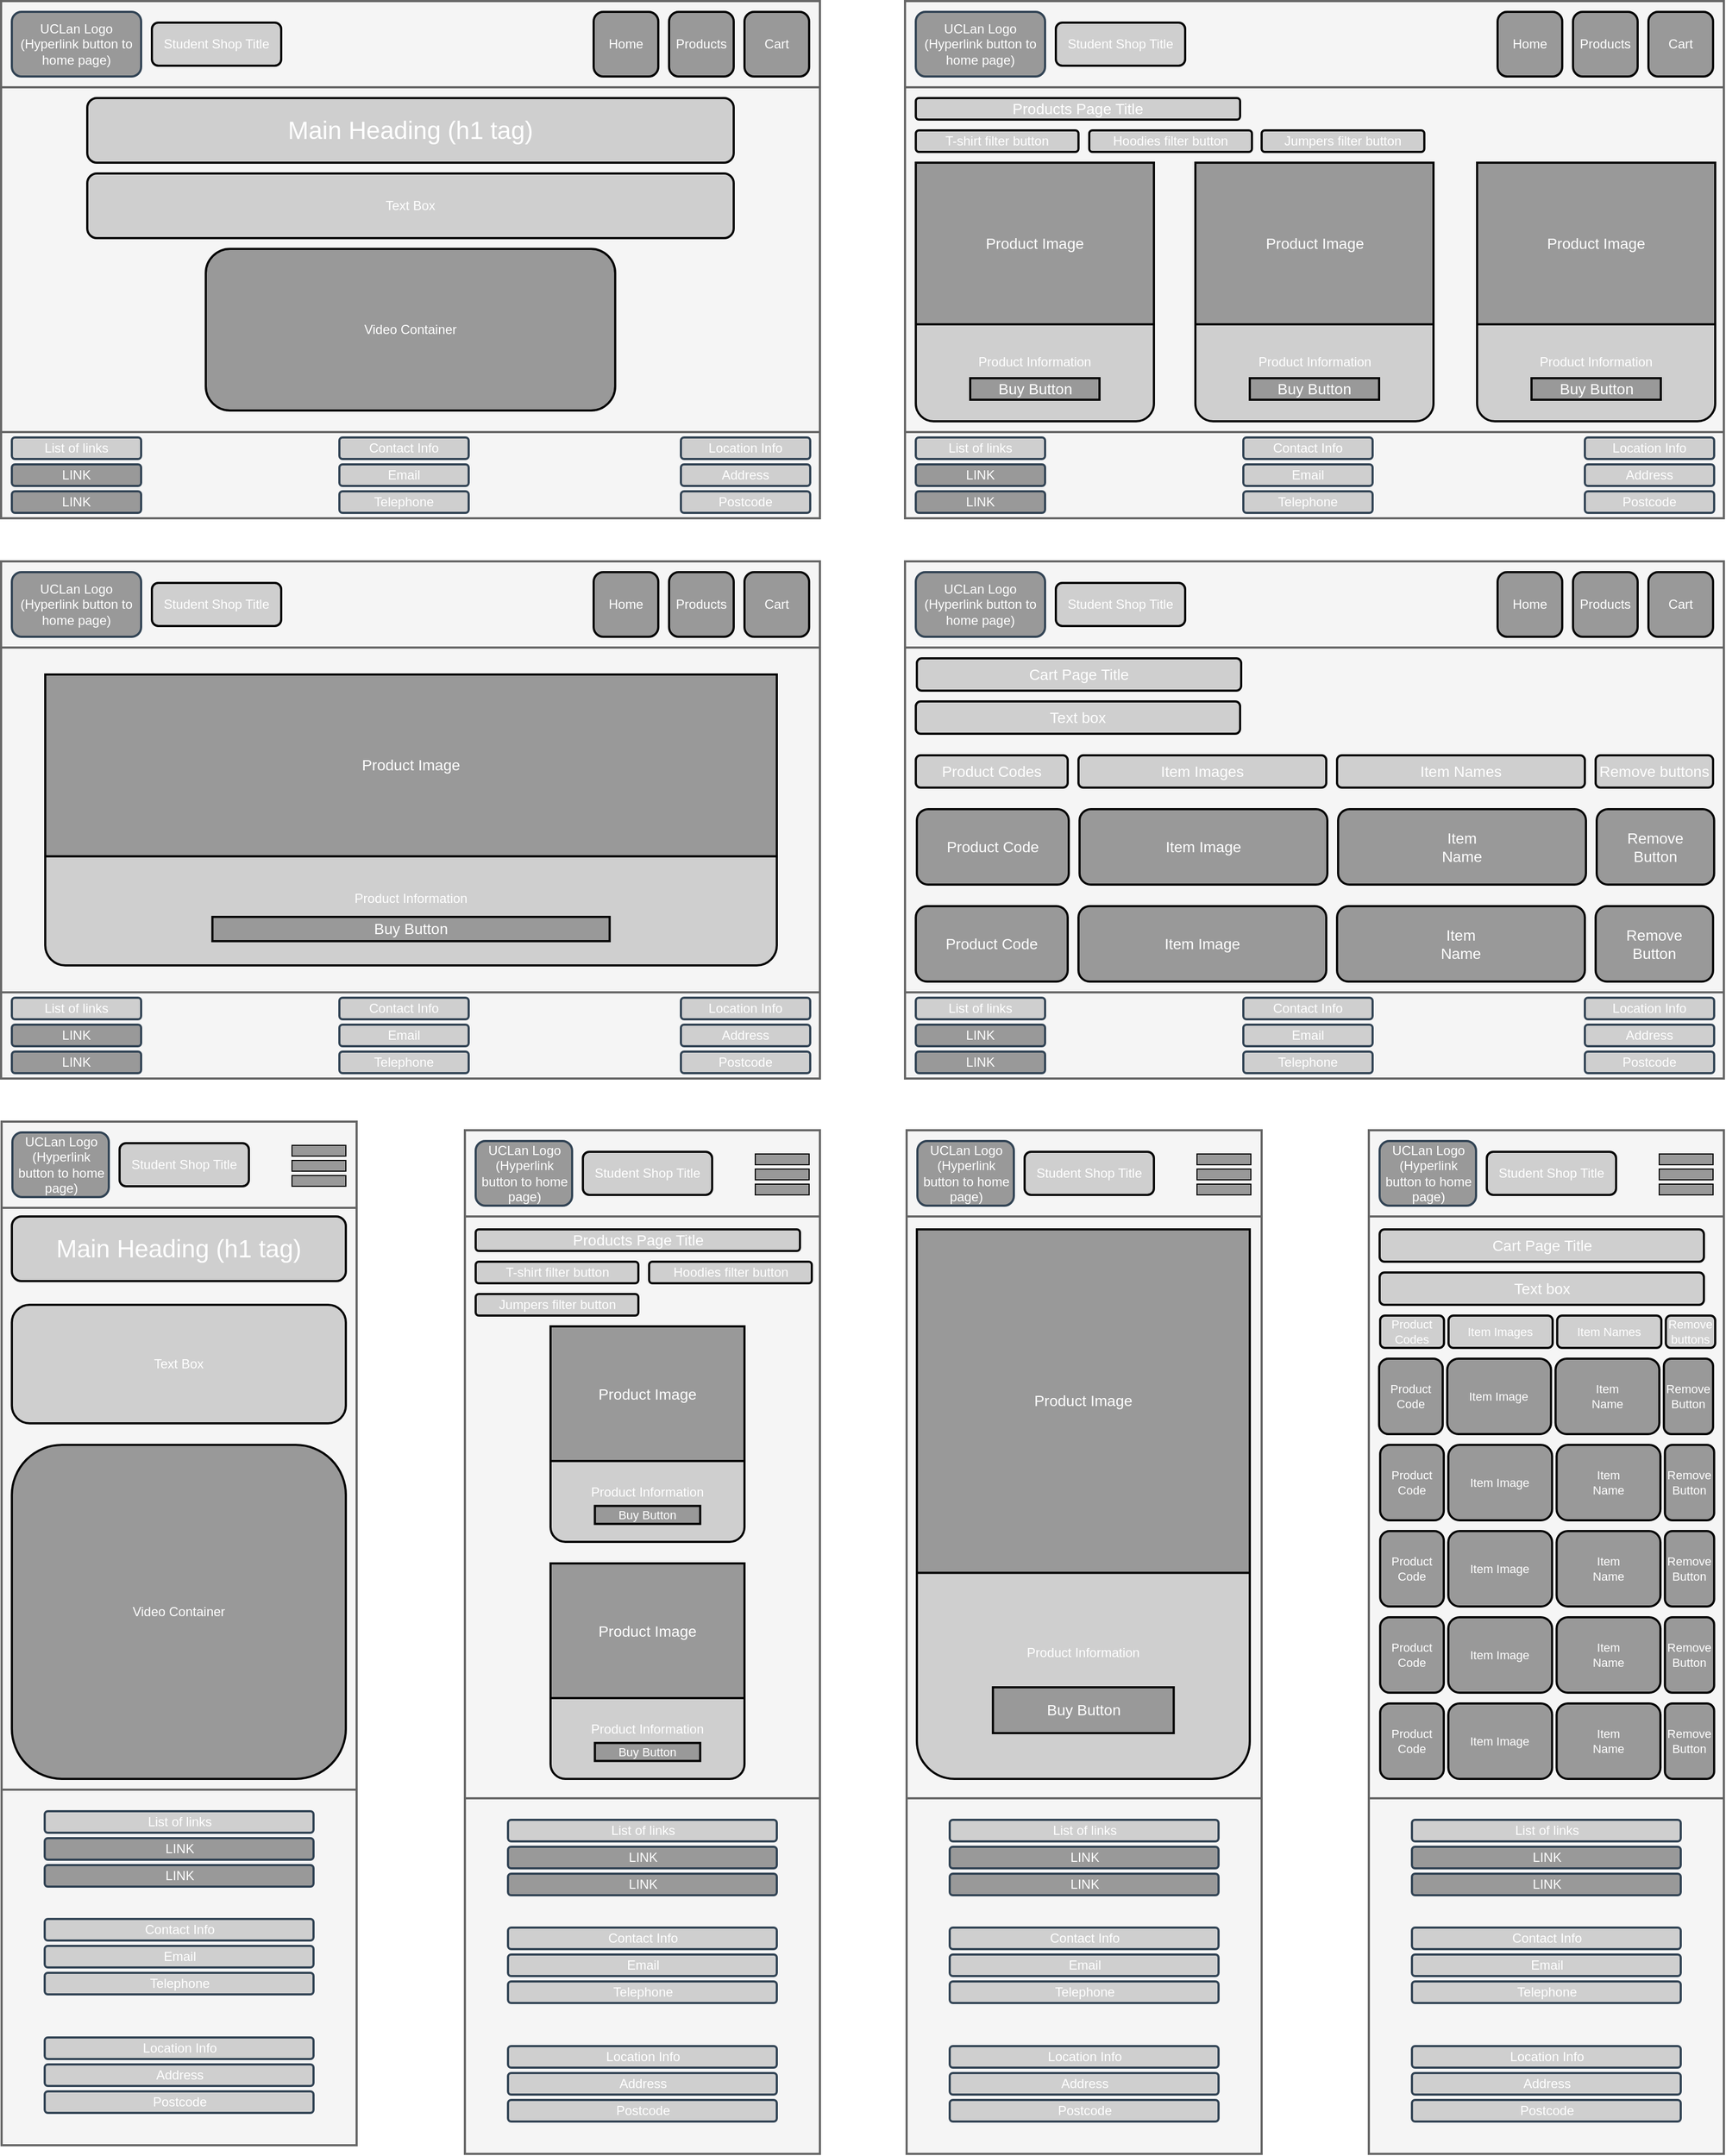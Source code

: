 <mxfile version="15.7.3" type="device"><diagram id="SYtVvGoyW-tfZRGU5qsC" name="Page-1"><mxGraphModel dx="1732" dy="1043" grid="1" gridSize="10" guides="1" tooltips="1" connect="1" arrows="1" fold="1" page="1" pageScale="1" pageWidth="1654" pageHeight="2336" math="0" shadow="0"><root><mxCell id="0"/><mxCell id="1" parent="0"/><mxCell id="L9FOthYa53qjM_iDiyGH-1" value="" style="rounded=0;whiteSpace=wrap;html=1;fillColor=#f5f5f5;fontColor=#333333;strokeColor=#666666;strokeWidth=2;sketch=0;glass=0;" vertex="1" parent="1"><mxGeometry x="40" y="40" width="760" height="480" as="geometry"/></mxCell><mxCell id="L9FOthYa53qjM_iDiyGH-2" value="" style="rounded=0;whiteSpace=wrap;html=1;strokeWidth=2;fillColor=#f5f5f5;fontColor=#333333;strokeColor=#666666;sketch=0;glass=0;" vertex="1" parent="1"><mxGeometry x="40" y="40" width="760" height="80" as="geometry"/></mxCell><mxCell id="L9FOthYa53qjM_iDiyGH-3" value="UCLan Logo&lt;br&gt;(Hyperlink button to home page)" style="rounded=1;whiteSpace=wrap;html=1;strokeWidth=2;fillColor=#999999;fontColor=#ffffff;strokeColor=#314354;sketch=0;glass=0;" vertex="1" parent="1"><mxGeometry x="50" y="50" width="120" height="60" as="geometry"/></mxCell><mxCell id="L9FOthYa53qjM_iDiyGH-4" value="Student Shop Title" style="rounded=1;whiteSpace=wrap;html=1;strokeWidth=2;fillColor=#CFCFCF;fontColor=#FFFFFF;sketch=0;glass=0;" vertex="1" parent="1"><mxGeometry x="180" y="60" width="120" height="40" as="geometry"/></mxCell><mxCell id="L9FOthYa53qjM_iDiyGH-5" value="Cart" style="rounded=1;whiteSpace=wrap;html=1;strokeWidth=2;fillColor=#999999;fontColor=#FFFFFF;sketch=0;glass=0;" vertex="1" parent="1"><mxGeometry x="730" y="50" width="60" height="60" as="geometry"/></mxCell><mxCell id="L9FOthYa53qjM_iDiyGH-6" value="Products" style="rounded=1;whiteSpace=wrap;html=1;strokeWidth=2;fillColor=#999999;fontColor=#FFFFFF;sketch=0;glass=0;" vertex="1" parent="1"><mxGeometry x="660" y="50" width="60" height="60" as="geometry"/></mxCell><mxCell id="L9FOthYa53qjM_iDiyGH-7" value="Home" style="rounded=1;whiteSpace=wrap;html=1;strokeWidth=2;fillColor=#999999;fontColor=#FFFFFF;sketch=0;glass=0;" vertex="1" parent="1"><mxGeometry x="590" y="50" width="60" height="60" as="geometry"/></mxCell><mxCell id="L9FOthYa53qjM_iDiyGH-8" value="" style="rounded=0;whiteSpace=wrap;html=1;strokeWidth=2;fillColor=#f5f5f5;fontColor=#333333;strokeColor=#666666;sketch=0;glass=0;" vertex="1" parent="1"><mxGeometry x="40" y="440" width="760" height="80" as="geometry"/></mxCell><mxCell id="L9FOthYa53qjM_iDiyGH-10" value="List of links" style="rounded=1;whiteSpace=wrap;html=1;strokeWidth=2;fillColor=#CFCFCF;fontColor=#ffffff;strokeColor=#314354;sketch=0;glass=0;" vertex="1" parent="1"><mxGeometry x="50" y="445" width="120" height="20" as="geometry"/></mxCell><mxCell id="L9FOthYa53qjM_iDiyGH-11" value="LINK" style="rounded=1;whiteSpace=wrap;html=1;strokeWidth=2;fillColor=#999999;fontColor=#ffffff;strokeColor=#314354;sketch=0;glass=0;" vertex="1" parent="1"><mxGeometry x="50" y="470" width="120" height="20" as="geometry"/></mxCell><mxCell id="L9FOthYa53qjM_iDiyGH-12" value="LINK" style="rounded=1;whiteSpace=wrap;html=1;strokeWidth=2;fillColor=#999999;fontColor=#ffffff;strokeColor=#314354;sketch=0;glass=0;" vertex="1" parent="1"><mxGeometry x="50" y="495" width="120" height="20" as="geometry"/></mxCell><mxCell id="L9FOthYa53qjM_iDiyGH-13" value="Main Heading (h1 tag)" style="rounded=1;whiteSpace=wrap;html=1;fontColor=#FFFFFF;strokeWidth=2;fillColor=#CFCFCF;fontSize=23;sketch=0;glass=0;" vertex="1" parent="1"><mxGeometry x="120" y="130" width="600" height="60" as="geometry"/></mxCell><mxCell id="L9FOthYa53qjM_iDiyGH-14" value="Text Box" style="rounded=1;whiteSpace=wrap;html=1;fontColor=#FFFFFF;strokeWidth=2;fillColor=#CFCFCF;sketch=0;glass=0;" vertex="1" parent="1"><mxGeometry x="120" y="200" width="600" height="60" as="geometry"/></mxCell><mxCell id="L9FOthYa53qjM_iDiyGH-15" value="Video Container" style="rounded=1;whiteSpace=wrap;html=1;fontColor=#FFFFFF;strokeWidth=2;fillColor=#999999;sketch=0;glass=0;" vertex="1" parent="1"><mxGeometry x="230" y="270" width="380" height="150" as="geometry"/></mxCell><mxCell id="L9FOthYa53qjM_iDiyGH-16" value="Contact Info" style="rounded=1;whiteSpace=wrap;html=1;strokeWidth=2;fillColor=#CFCFCF;fontColor=#ffffff;strokeColor=#314354;sketch=0;glass=0;" vertex="1" parent="1"><mxGeometry x="354" y="445" width="120" height="20" as="geometry"/></mxCell><mxCell id="L9FOthYa53qjM_iDiyGH-17" value="Email" style="rounded=1;whiteSpace=wrap;html=1;strokeWidth=2;fillColor=#CFCFCF;fontColor=#ffffff;strokeColor=#314354;sketch=0;glass=0;" vertex="1" parent="1"><mxGeometry x="354" y="470" width="120" height="20" as="geometry"/></mxCell><mxCell id="L9FOthYa53qjM_iDiyGH-18" value="Telephone" style="rounded=1;whiteSpace=wrap;html=1;strokeWidth=2;fillColor=#CFCFCF;fontColor=#ffffff;strokeColor=#314354;sketch=0;glass=0;" vertex="1" parent="1"><mxGeometry x="354" y="495" width="120" height="20" as="geometry"/></mxCell><mxCell id="L9FOthYa53qjM_iDiyGH-19" value="Location Info" style="rounded=1;whiteSpace=wrap;html=1;strokeWidth=2;fillColor=#CFCFCF;fontColor=#ffffff;strokeColor=#314354;sketch=0;glass=0;" vertex="1" parent="1"><mxGeometry x="671" y="445" width="120" height="20" as="geometry"/></mxCell><mxCell id="L9FOthYa53qjM_iDiyGH-20" value="Address" style="rounded=1;whiteSpace=wrap;html=1;strokeWidth=2;fillColor=#CFCFCF;fontColor=#ffffff;strokeColor=#314354;sketch=0;glass=0;" vertex="1" parent="1"><mxGeometry x="671" y="470" width="120" height="20" as="geometry"/></mxCell><mxCell id="L9FOthYa53qjM_iDiyGH-21" value="Postcode" style="rounded=1;whiteSpace=wrap;html=1;strokeWidth=2;fillColor=#CFCFCF;fontColor=#ffffff;strokeColor=#314354;sketch=0;glass=0;" vertex="1" parent="1"><mxGeometry x="671" y="495" width="120" height="20" as="geometry"/></mxCell><mxCell id="L9FOthYa53qjM_iDiyGH-22" value="" style="rounded=0;whiteSpace=wrap;html=1;fillColor=#f5f5f5;fontColor=#333333;strokeColor=#666666;strokeWidth=2;sketch=0;glass=0;" vertex="1" parent="1"><mxGeometry x="879" y="40" width="760" height="480" as="geometry"/></mxCell><mxCell id="L9FOthYa53qjM_iDiyGH-23" value="" style="rounded=0;whiteSpace=wrap;html=1;strokeWidth=2;fillColor=#f5f5f5;fontColor=#333333;strokeColor=#666666;sketch=0;glass=0;" vertex="1" parent="1"><mxGeometry x="879" y="40" width="760" height="80" as="geometry"/></mxCell><mxCell id="L9FOthYa53qjM_iDiyGH-24" value="UCLan Logo&lt;br&gt;(Hyperlink button to home page)" style="rounded=1;whiteSpace=wrap;html=1;strokeWidth=2;fillColor=#999999;fontColor=#ffffff;strokeColor=#314354;sketch=0;glass=0;" vertex="1" parent="1"><mxGeometry x="889" y="50" width="120" height="60" as="geometry"/></mxCell><mxCell id="L9FOthYa53qjM_iDiyGH-25" value="Student Shop Title" style="rounded=1;whiteSpace=wrap;html=1;strokeWidth=2;fillColor=#CFCFCF;fontColor=#FFFFFF;sketch=0;glass=0;" vertex="1" parent="1"><mxGeometry x="1019" y="60" width="120" height="40" as="geometry"/></mxCell><mxCell id="L9FOthYa53qjM_iDiyGH-26" value="Cart" style="rounded=1;whiteSpace=wrap;html=1;strokeWidth=2;fillColor=#999999;fontColor=#FFFFFF;sketch=0;glass=0;" vertex="1" parent="1"><mxGeometry x="1569" y="50" width="60" height="60" as="geometry"/></mxCell><mxCell id="L9FOthYa53qjM_iDiyGH-27" value="Products" style="rounded=1;whiteSpace=wrap;html=1;strokeWidth=2;fillColor=#999999;fontColor=#FFFFFF;sketch=0;glass=0;" vertex="1" parent="1"><mxGeometry x="1499" y="50" width="60" height="60" as="geometry"/></mxCell><mxCell id="L9FOthYa53qjM_iDiyGH-28" value="Home" style="rounded=1;whiteSpace=wrap;html=1;strokeWidth=2;fillColor=#999999;fontColor=#FFFFFF;sketch=0;glass=0;" vertex="1" parent="1"><mxGeometry x="1429" y="50" width="60" height="60" as="geometry"/></mxCell><mxCell id="L9FOthYa53qjM_iDiyGH-29" value="" style="rounded=0;whiteSpace=wrap;html=1;strokeWidth=2;fillColor=#f5f5f5;fontColor=#333333;strokeColor=#666666;sketch=0;glass=0;" vertex="1" parent="1"><mxGeometry x="879" y="440" width="760" height="80" as="geometry"/></mxCell><mxCell id="L9FOthYa53qjM_iDiyGH-30" value="List of links" style="rounded=1;whiteSpace=wrap;html=1;strokeWidth=2;fillColor=#CFCFCF;fontColor=#ffffff;strokeColor=#314354;sketch=0;glass=0;" vertex="1" parent="1"><mxGeometry x="889" y="445" width="120" height="20" as="geometry"/></mxCell><mxCell id="L9FOthYa53qjM_iDiyGH-31" value="LINK" style="rounded=1;whiteSpace=wrap;html=1;strokeWidth=2;fillColor=#999999;fontColor=#ffffff;strokeColor=#314354;sketch=0;glass=0;" vertex="1" parent="1"><mxGeometry x="889" y="470" width="120" height="20" as="geometry"/></mxCell><mxCell id="L9FOthYa53qjM_iDiyGH-32" value="LINK" style="rounded=1;whiteSpace=wrap;html=1;strokeWidth=2;fillColor=#999999;fontColor=#ffffff;strokeColor=#314354;sketch=0;glass=0;" vertex="1" parent="1"><mxGeometry x="889" y="495" width="120" height="20" as="geometry"/></mxCell><mxCell id="L9FOthYa53qjM_iDiyGH-33" value="Products Page Title" style="rounded=1;whiteSpace=wrap;html=1;fontColor=#FFFFFF;strokeWidth=2;fillColor=#CFCFCF;fontSize=14;sketch=0;glass=0;" vertex="1" parent="1"><mxGeometry x="889" y="130" width="301" height="20" as="geometry"/></mxCell><mxCell id="L9FOthYa53qjM_iDiyGH-34" value="T-shirt filter button" style="rounded=1;whiteSpace=wrap;html=1;fontColor=#FFFFFF;strokeWidth=2;fillColor=#CFCFCF;sketch=0;glass=0;" vertex="1" parent="1"><mxGeometry x="889" y="160" width="151" height="20" as="geometry"/></mxCell><mxCell id="L9FOthYa53qjM_iDiyGH-36" value="Contact Info" style="rounded=1;whiteSpace=wrap;html=1;strokeWidth=2;fillColor=#CFCFCF;fontColor=#ffffff;strokeColor=#314354;sketch=0;glass=0;" vertex="1" parent="1"><mxGeometry x="1193" y="445" width="120" height="20" as="geometry"/></mxCell><mxCell id="L9FOthYa53qjM_iDiyGH-37" value="Email" style="rounded=1;whiteSpace=wrap;html=1;strokeWidth=2;fillColor=#CFCFCF;fontColor=#ffffff;strokeColor=#314354;sketch=0;glass=0;" vertex="1" parent="1"><mxGeometry x="1193" y="470" width="120" height="20" as="geometry"/></mxCell><mxCell id="L9FOthYa53qjM_iDiyGH-38" value="Telephone" style="rounded=1;whiteSpace=wrap;html=1;strokeWidth=2;fillColor=#CFCFCF;fontColor=#ffffff;strokeColor=#314354;sketch=0;glass=0;" vertex="1" parent="1"><mxGeometry x="1193" y="495" width="120" height="20" as="geometry"/></mxCell><mxCell id="L9FOthYa53qjM_iDiyGH-39" value="Location Info" style="rounded=1;whiteSpace=wrap;html=1;strokeWidth=2;fillColor=#CFCFCF;fontColor=#ffffff;strokeColor=#314354;sketch=0;glass=0;" vertex="1" parent="1"><mxGeometry x="1510" y="445" width="120" height="20" as="geometry"/></mxCell><mxCell id="L9FOthYa53qjM_iDiyGH-40" value="Address" style="rounded=1;whiteSpace=wrap;html=1;strokeWidth=2;fillColor=#CFCFCF;fontColor=#ffffff;strokeColor=#314354;sketch=0;glass=0;" vertex="1" parent="1"><mxGeometry x="1510" y="470" width="120" height="20" as="geometry"/></mxCell><mxCell id="L9FOthYa53qjM_iDiyGH-41" value="Postcode" style="rounded=1;whiteSpace=wrap;html=1;strokeWidth=2;fillColor=#CFCFCF;fontColor=#ffffff;strokeColor=#314354;sketch=0;glass=0;" vertex="1" parent="1"><mxGeometry x="1510" y="495" width="120" height="20" as="geometry"/></mxCell><mxCell id="L9FOthYa53qjM_iDiyGH-42" value="Hoodies filter button" style="rounded=1;whiteSpace=wrap;html=1;fontColor=#FFFFFF;strokeWidth=2;fillColor=#CFCFCF;sketch=0;glass=0;" vertex="1" parent="1"><mxGeometry x="1050" y="160" width="151" height="20" as="geometry"/></mxCell><mxCell id="L9FOthYa53qjM_iDiyGH-43" value="Jumpers filter button" style="rounded=1;whiteSpace=wrap;html=1;fontColor=#FFFFFF;strokeWidth=2;fillColor=#CFCFCF;sketch=0;glass=0;" vertex="1" parent="1"><mxGeometry x="1210" y="160" width="151" height="20" as="geometry"/></mxCell><mxCell id="L9FOthYa53qjM_iDiyGH-49" value="" style="group;sketch=0;glass=0;" vertex="1" connectable="0" parent="1"><mxGeometry x="889" y="190" width="221" height="240" as="geometry"/></mxCell><mxCell id="L9FOthYa53qjM_iDiyGH-35" value="Product Information" style="rounded=1;whiteSpace=wrap;html=1;fontColor=#FFFFFF;strokeWidth=2;fillColor=#CFCFCF;sketch=0;glass=0;" vertex="1" parent="L9FOthYa53qjM_iDiyGH-49"><mxGeometry y="130" width="221" height="110" as="geometry"/></mxCell><mxCell id="L9FOthYa53qjM_iDiyGH-46" value="Product Image" style="rounded=0;whiteSpace=wrap;html=1;fontSize=14;fontColor=#FFFFFF;strokeWidth=2;fillColor=#999999;sketch=0;glass=0;" vertex="1" parent="L9FOthYa53qjM_iDiyGH-49"><mxGeometry width="221" height="150" as="geometry"/></mxCell><mxCell id="L9FOthYa53qjM_iDiyGH-48" value="Buy Button" style="rounded=0;whiteSpace=wrap;html=1;fontSize=14;fontColor=#FFFFFF;strokeWidth=2;fillColor=#999999;sketch=0;glass=0;" vertex="1" parent="L9FOthYa53qjM_iDiyGH-49"><mxGeometry x="50.5" y="200" width="120" height="20" as="geometry"/></mxCell><mxCell id="L9FOthYa53qjM_iDiyGH-58" value="" style="rounded=0;whiteSpace=wrap;html=1;fillColor=#f5f5f5;fontColor=#333333;strokeColor=#666666;strokeWidth=2;sketch=0;glass=0;" vertex="1" parent="1"><mxGeometry x="40" y="560" width="760" height="480" as="geometry"/></mxCell><mxCell id="L9FOthYa53qjM_iDiyGH-59" value="" style="rounded=0;whiteSpace=wrap;html=1;strokeWidth=2;fillColor=#f5f5f5;fontColor=#333333;strokeColor=#666666;sketch=0;glass=0;" vertex="1" parent="1"><mxGeometry x="40" y="560" width="760" height="80" as="geometry"/></mxCell><mxCell id="L9FOthYa53qjM_iDiyGH-60" value="UCLan Logo&lt;br&gt;(Hyperlink button to home page)" style="rounded=1;whiteSpace=wrap;html=1;strokeWidth=2;fillColor=#999999;fontColor=#ffffff;strokeColor=#314354;sketch=0;glass=0;" vertex="1" parent="1"><mxGeometry x="50" y="570" width="120" height="60" as="geometry"/></mxCell><mxCell id="L9FOthYa53qjM_iDiyGH-61" value="Student Shop Title" style="rounded=1;whiteSpace=wrap;html=1;strokeWidth=2;fillColor=#CFCFCF;fontColor=#FFFFFF;sketch=0;glass=0;" vertex="1" parent="1"><mxGeometry x="180" y="580" width="120" height="40" as="geometry"/></mxCell><mxCell id="L9FOthYa53qjM_iDiyGH-62" value="Cart" style="rounded=1;whiteSpace=wrap;html=1;strokeWidth=2;fillColor=#999999;fontColor=#FFFFFF;sketch=0;glass=0;" vertex="1" parent="1"><mxGeometry x="730" y="570" width="60" height="60" as="geometry"/></mxCell><mxCell id="L9FOthYa53qjM_iDiyGH-63" value="Products" style="rounded=1;whiteSpace=wrap;html=1;strokeWidth=2;fillColor=#999999;fontColor=#FFFFFF;sketch=0;glass=0;" vertex="1" parent="1"><mxGeometry x="660" y="570" width="60" height="60" as="geometry"/></mxCell><mxCell id="L9FOthYa53qjM_iDiyGH-64" value="Home" style="rounded=1;whiteSpace=wrap;html=1;strokeWidth=2;fillColor=#999999;fontColor=#FFFFFF;sketch=0;glass=0;" vertex="1" parent="1"><mxGeometry x="590" y="570" width="60" height="60" as="geometry"/></mxCell><mxCell id="L9FOthYa53qjM_iDiyGH-65" value="" style="rounded=0;whiteSpace=wrap;html=1;strokeWidth=2;fillColor=#f5f5f5;fontColor=#333333;strokeColor=#666666;sketch=0;glass=0;" vertex="1" parent="1"><mxGeometry x="40" y="960" width="760" height="80" as="geometry"/></mxCell><mxCell id="L9FOthYa53qjM_iDiyGH-66" value="List of links" style="rounded=1;whiteSpace=wrap;html=1;strokeWidth=2;fillColor=#CFCFCF;fontColor=#ffffff;strokeColor=#314354;sketch=0;glass=0;" vertex="1" parent="1"><mxGeometry x="50" y="965" width="120" height="20" as="geometry"/></mxCell><mxCell id="L9FOthYa53qjM_iDiyGH-67" value="LINK" style="rounded=1;whiteSpace=wrap;html=1;strokeWidth=2;fillColor=#999999;fontColor=#ffffff;strokeColor=#314354;sketch=0;glass=0;" vertex="1" parent="1"><mxGeometry x="50" y="990" width="120" height="20" as="geometry"/></mxCell><mxCell id="L9FOthYa53qjM_iDiyGH-68" value="LINK" style="rounded=1;whiteSpace=wrap;html=1;strokeWidth=2;fillColor=#999999;fontColor=#ffffff;strokeColor=#314354;sketch=0;glass=0;" vertex="1" parent="1"><mxGeometry x="50" y="1015" width="120" height="20" as="geometry"/></mxCell><mxCell id="L9FOthYa53qjM_iDiyGH-72" value="Contact Info" style="rounded=1;whiteSpace=wrap;html=1;strokeWidth=2;fillColor=#CFCFCF;fontColor=#ffffff;strokeColor=#314354;sketch=0;glass=0;" vertex="1" parent="1"><mxGeometry x="354" y="965" width="120" height="20" as="geometry"/></mxCell><mxCell id="L9FOthYa53qjM_iDiyGH-73" value="Email" style="rounded=1;whiteSpace=wrap;html=1;strokeWidth=2;fillColor=#CFCFCF;fontColor=#ffffff;strokeColor=#314354;sketch=0;glass=0;" vertex="1" parent="1"><mxGeometry x="354" y="990" width="120" height="20" as="geometry"/></mxCell><mxCell id="L9FOthYa53qjM_iDiyGH-74" value="Telephone" style="rounded=1;whiteSpace=wrap;html=1;strokeWidth=2;fillColor=#CFCFCF;fontColor=#ffffff;strokeColor=#314354;sketch=0;glass=0;" vertex="1" parent="1"><mxGeometry x="354" y="1015" width="120" height="20" as="geometry"/></mxCell><mxCell id="L9FOthYa53qjM_iDiyGH-75" value="Location Info" style="rounded=1;whiteSpace=wrap;html=1;strokeWidth=2;fillColor=#CFCFCF;fontColor=#ffffff;strokeColor=#314354;sketch=0;glass=0;" vertex="1" parent="1"><mxGeometry x="671" y="965" width="120" height="20" as="geometry"/></mxCell><mxCell id="L9FOthYa53qjM_iDiyGH-76" value="Address" style="rounded=1;whiteSpace=wrap;html=1;strokeWidth=2;fillColor=#CFCFCF;fontColor=#ffffff;strokeColor=#314354;sketch=0;glass=0;" vertex="1" parent="1"><mxGeometry x="671" y="990" width="120" height="20" as="geometry"/></mxCell><mxCell id="L9FOthYa53qjM_iDiyGH-77" value="Postcode" style="rounded=1;whiteSpace=wrap;html=1;strokeWidth=2;fillColor=#CFCFCF;fontColor=#ffffff;strokeColor=#314354;sketch=0;glass=0;" vertex="1" parent="1"><mxGeometry x="671" y="1015" width="120" height="20" as="geometry"/></mxCell><mxCell id="L9FOthYa53qjM_iDiyGH-78" value="" style="rounded=0;whiteSpace=wrap;html=1;fillColor=#f5f5f5;fontColor=#333333;strokeColor=#666666;strokeWidth=2;sketch=0;glass=0;" vertex="1" parent="1"><mxGeometry x="879" y="560" width="760" height="480" as="geometry"/></mxCell><mxCell id="L9FOthYa53qjM_iDiyGH-79" value="" style="rounded=0;whiteSpace=wrap;html=1;strokeWidth=2;fillColor=#f5f5f5;fontColor=#333333;strokeColor=#666666;sketch=0;glass=0;" vertex="1" parent="1"><mxGeometry x="879" y="560" width="760" height="80" as="geometry"/></mxCell><mxCell id="L9FOthYa53qjM_iDiyGH-80" value="UCLan Logo&lt;br&gt;(Hyperlink button to home page)" style="rounded=1;whiteSpace=wrap;html=1;strokeWidth=2;fillColor=#999999;fontColor=#ffffff;strokeColor=#314354;sketch=0;glass=0;" vertex="1" parent="1"><mxGeometry x="889" y="570" width="120" height="60" as="geometry"/></mxCell><mxCell id="L9FOthYa53qjM_iDiyGH-81" value="Student Shop Title" style="rounded=1;whiteSpace=wrap;html=1;strokeWidth=2;fillColor=#CFCFCF;fontColor=#FFFFFF;sketch=0;glass=0;" vertex="1" parent="1"><mxGeometry x="1019" y="580" width="120" height="40" as="geometry"/></mxCell><mxCell id="L9FOthYa53qjM_iDiyGH-82" value="Cart" style="rounded=1;whiteSpace=wrap;html=1;strokeWidth=2;fillColor=#999999;fontColor=#FFFFFF;sketch=0;glass=0;" vertex="1" parent="1"><mxGeometry x="1569" y="570" width="60" height="60" as="geometry"/></mxCell><mxCell id="L9FOthYa53qjM_iDiyGH-83" value="Products" style="rounded=1;whiteSpace=wrap;html=1;strokeWidth=2;fillColor=#999999;fontColor=#FFFFFF;sketch=0;glass=0;" vertex="1" parent="1"><mxGeometry x="1499" y="570" width="60" height="60" as="geometry"/></mxCell><mxCell id="L9FOthYa53qjM_iDiyGH-84" value="Home" style="rounded=1;whiteSpace=wrap;html=1;strokeWidth=2;fillColor=#999999;fontColor=#FFFFFF;sketch=0;glass=0;" vertex="1" parent="1"><mxGeometry x="1429" y="570" width="60" height="60" as="geometry"/></mxCell><mxCell id="L9FOthYa53qjM_iDiyGH-85" value="" style="rounded=0;whiteSpace=wrap;html=1;strokeWidth=2;fillColor=#f5f5f5;fontColor=#333333;strokeColor=#666666;sketch=0;glass=0;" vertex="1" parent="1"><mxGeometry x="879" y="960" width="760" height="80" as="geometry"/></mxCell><mxCell id="L9FOthYa53qjM_iDiyGH-86" value="List of links" style="rounded=1;whiteSpace=wrap;html=1;strokeWidth=2;fillColor=#CFCFCF;fontColor=#ffffff;strokeColor=#314354;sketch=0;glass=0;" vertex="1" parent="1"><mxGeometry x="889" y="965" width="120" height="20" as="geometry"/></mxCell><mxCell id="L9FOthYa53qjM_iDiyGH-87" value="LINK" style="rounded=1;whiteSpace=wrap;html=1;strokeWidth=2;fillColor=#999999;fontColor=#ffffff;strokeColor=#314354;sketch=0;glass=0;" vertex="1" parent="1"><mxGeometry x="889" y="990" width="120" height="20" as="geometry"/></mxCell><mxCell id="L9FOthYa53qjM_iDiyGH-88" value="LINK" style="rounded=1;whiteSpace=wrap;html=1;strokeWidth=2;fillColor=#999999;fontColor=#ffffff;strokeColor=#314354;sketch=0;glass=0;" vertex="1" parent="1"><mxGeometry x="889" y="1015" width="120" height="20" as="geometry"/></mxCell><mxCell id="L9FOthYa53qjM_iDiyGH-91" value="Contact Info" style="rounded=1;whiteSpace=wrap;html=1;strokeWidth=2;fillColor=#CFCFCF;fontColor=#ffffff;strokeColor=#314354;sketch=0;glass=0;" vertex="1" parent="1"><mxGeometry x="1193" y="965" width="120" height="20" as="geometry"/></mxCell><mxCell id="L9FOthYa53qjM_iDiyGH-92" value="Email" style="rounded=1;whiteSpace=wrap;html=1;strokeWidth=2;fillColor=#CFCFCF;fontColor=#ffffff;strokeColor=#314354;sketch=0;glass=0;" vertex="1" parent="1"><mxGeometry x="1193" y="990" width="120" height="20" as="geometry"/></mxCell><mxCell id="L9FOthYa53qjM_iDiyGH-93" value="Telephone" style="rounded=1;whiteSpace=wrap;html=1;strokeWidth=2;fillColor=#CFCFCF;fontColor=#ffffff;strokeColor=#314354;sketch=0;glass=0;" vertex="1" parent="1"><mxGeometry x="1193" y="1015" width="120" height="20" as="geometry"/></mxCell><mxCell id="L9FOthYa53qjM_iDiyGH-94" value="Location Info" style="rounded=1;whiteSpace=wrap;html=1;strokeWidth=2;fillColor=#CFCFCF;fontColor=#ffffff;strokeColor=#314354;sketch=0;glass=0;" vertex="1" parent="1"><mxGeometry x="1510" y="965" width="120" height="20" as="geometry"/></mxCell><mxCell id="L9FOthYa53qjM_iDiyGH-95" value="Address" style="rounded=1;whiteSpace=wrap;html=1;strokeWidth=2;fillColor=#CFCFCF;fontColor=#ffffff;strokeColor=#314354;sketch=0;glass=0;" vertex="1" parent="1"><mxGeometry x="1510" y="990" width="120" height="20" as="geometry"/></mxCell><mxCell id="L9FOthYa53qjM_iDiyGH-96" value="Postcode" style="rounded=1;whiteSpace=wrap;html=1;strokeWidth=2;fillColor=#CFCFCF;fontColor=#ffffff;strokeColor=#314354;sketch=0;glass=0;" vertex="1" parent="1"><mxGeometry x="1510" y="1015" width="120" height="20" as="geometry"/></mxCell><mxCell id="L9FOthYa53qjM_iDiyGH-112" value="" style="group;sketch=0;glass=0;" vertex="1" connectable="0" parent="1"><mxGeometry x="1148.5" y="190" width="221" height="240" as="geometry"/></mxCell><mxCell id="L9FOthYa53qjM_iDiyGH-113" value="Product Information" style="rounded=1;whiteSpace=wrap;html=1;fontColor=#FFFFFF;strokeWidth=2;fillColor=#CFCFCF;sketch=0;glass=0;" vertex="1" parent="L9FOthYa53qjM_iDiyGH-112"><mxGeometry y="130" width="221" height="110" as="geometry"/></mxCell><mxCell id="L9FOthYa53qjM_iDiyGH-114" value="Product Image" style="rounded=0;whiteSpace=wrap;html=1;fontSize=14;fontColor=#FFFFFF;strokeWidth=2;fillColor=#999999;sketch=0;glass=0;" vertex="1" parent="L9FOthYa53qjM_iDiyGH-112"><mxGeometry width="221" height="150" as="geometry"/></mxCell><mxCell id="L9FOthYa53qjM_iDiyGH-115" value="Buy Button" style="rounded=0;whiteSpace=wrap;html=1;fontSize=14;fontColor=#FFFFFF;strokeWidth=2;fillColor=#999999;sketch=0;glass=0;" vertex="1" parent="L9FOthYa53qjM_iDiyGH-112"><mxGeometry x="50.5" y="200" width="120" height="20" as="geometry"/></mxCell><mxCell id="L9FOthYa53qjM_iDiyGH-116" value="" style="group;sketch=0;glass=0;" vertex="1" connectable="0" parent="1"><mxGeometry x="1410" y="190" width="221" height="240" as="geometry"/></mxCell><mxCell id="L9FOthYa53qjM_iDiyGH-117" value="Product Information" style="rounded=1;whiteSpace=wrap;html=1;fontColor=#FFFFFF;strokeWidth=2;fillColor=#CFCFCF;sketch=0;glass=0;" vertex="1" parent="L9FOthYa53qjM_iDiyGH-116"><mxGeometry y="130" width="221" height="110" as="geometry"/></mxCell><mxCell id="L9FOthYa53qjM_iDiyGH-118" value="Product Image" style="rounded=0;whiteSpace=wrap;html=1;fontSize=14;fontColor=#FFFFFF;strokeWidth=2;fillColor=#999999;sketch=0;glass=0;" vertex="1" parent="L9FOthYa53qjM_iDiyGH-116"><mxGeometry width="221" height="150" as="geometry"/></mxCell><mxCell id="L9FOthYa53qjM_iDiyGH-119" value="Buy Button" style="rounded=0;whiteSpace=wrap;html=1;fontSize=14;fontColor=#FFFFFF;strokeWidth=2;fillColor=#999999;sketch=0;glass=0;" vertex="1" parent="L9FOthYa53qjM_iDiyGH-116"><mxGeometry x="50.5" y="200" width="120" height="20" as="geometry"/></mxCell><mxCell id="L9FOthYa53qjM_iDiyGH-120" value="" style="group;sketch=0;glass=0;" vertex="1" connectable="0" parent="1"><mxGeometry x="81" y="665" width="679" height="270" as="geometry"/></mxCell><mxCell id="L9FOthYa53qjM_iDiyGH-121" value="Product Information" style="rounded=1;whiteSpace=wrap;html=1;fontColor=#FFFFFF;strokeWidth=2;fillColor=#CFCFCF;sketch=0;glass=0;" vertex="1" parent="L9FOthYa53qjM_iDiyGH-120"><mxGeometry y="146.25" width="679" height="123.75" as="geometry"/></mxCell><mxCell id="L9FOthYa53qjM_iDiyGH-122" value="Product Image" style="rounded=0;whiteSpace=wrap;html=1;fontSize=14;fontColor=#FFFFFF;strokeWidth=2;fillColor=#999999;sketch=0;glass=0;" vertex="1" parent="L9FOthYa53qjM_iDiyGH-120"><mxGeometry width="679" height="168.75" as="geometry"/></mxCell><mxCell id="L9FOthYa53qjM_iDiyGH-123" value="Buy Button" style="rounded=0;whiteSpace=wrap;html=1;fontSize=14;fontColor=#FFFFFF;strokeWidth=2;fillColor=#999999;sketch=0;glass=0;" vertex="1" parent="L9FOthYa53qjM_iDiyGH-120"><mxGeometry x="155.156" y="225" width="368.688" height="22.5" as="geometry"/></mxCell><mxCell id="L9FOthYa53qjM_iDiyGH-124" value="Cart Page Title&lt;span style=&quot;color: rgba(0 , 0 , 0 , 0) ; font-family: monospace ; font-size: 0px&quot;&gt;%3CmxGraphModel%3E%3Croot%3E%3CmxCell%20id%3D%220%22%2F%3E%3CmxCell%20id%3D%221%22%20parent%3D%220%22%2F%3E%3CmxCell%20id%3D%222%22%20value%3D%22Products%20Page%20Title%22%20style%3D%22rounded%3D1%3BwhiteSpace%3Dwrap%3Bhtml%3D1%3BfontColor%3D%23FFFFFF%3BstrokeWidth%3D2%3BfillColor%3D%23CFCFCF%3BfontSize%3D14%3Bsketch%3D0%3Bglass%3D0%3B%22%20vertex%3D%221%22%20parent%3D%221%22%3E%3CmxGeometry%20x%3D%22889%22%20y%3D%22130%22%20width%3D%22301%22%20height%3D%2220%22%20as%3D%22geometry%22%2F%3E%3C%2FmxCell%3E%3C%2Froot%3E%3C%2FmxGraphModel%3E&lt;/span&gt;" style="rounded=1;whiteSpace=wrap;html=1;fontColor=#FFFFFF;strokeWidth=2;fillColor=#CFCFCF;fontSize=14;sketch=0;glass=0;" vertex="1" parent="1"><mxGeometry x="890" y="650" width="301" height="30" as="geometry"/></mxCell><mxCell id="L9FOthYa53qjM_iDiyGH-125" value="Text box" style="rounded=1;whiteSpace=wrap;html=1;fontColor=#FFFFFF;strokeWidth=2;fillColor=#CFCFCF;fontSize=14;sketch=0;glass=0;" vertex="1" parent="1"><mxGeometry x="889" y="690" width="301" height="30" as="geometry"/></mxCell><mxCell id="L9FOthYa53qjM_iDiyGH-130" value="" style="group" vertex="1" connectable="0" parent="1"><mxGeometry x="889" y="740" width="740" height="30" as="geometry"/></mxCell><mxCell id="L9FOthYa53qjM_iDiyGH-126" value="Product Codes" style="rounded=1;whiteSpace=wrap;html=1;fontColor=#FFFFFF;strokeWidth=2;fillColor=#CFCFCF;fontSize=14;sketch=0;glass=0;" vertex="1" parent="L9FOthYa53qjM_iDiyGH-130"><mxGeometry width="141" height="30" as="geometry"/></mxCell><mxCell id="L9FOthYa53qjM_iDiyGH-127" value="Item Images" style="rounded=1;whiteSpace=wrap;html=1;fontColor=#FFFFFF;strokeWidth=2;fillColor=#CFCFCF;fontSize=14;sketch=0;glass=0;" vertex="1" parent="L9FOthYa53qjM_iDiyGH-130"><mxGeometry x="151" width="230" height="30" as="geometry"/></mxCell><mxCell id="L9FOthYa53qjM_iDiyGH-128" value="Item Names" style="rounded=1;whiteSpace=wrap;html=1;fontColor=#FFFFFF;strokeWidth=2;fillColor=#CFCFCF;fontSize=14;sketch=0;glass=0;" vertex="1" parent="L9FOthYa53qjM_iDiyGH-130"><mxGeometry x="391" width="230" height="30" as="geometry"/></mxCell><mxCell id="L9FOthYa53qjM_iDiyGH-129" value="Remove buttons" style="rounded=1;whiteSpace=wrap;html=1;fontColor=#FFFFFF;strokeWidth=2;fillColor=#CFCFCF;fontSize=14;sketch=0;glass=0;" vertex="1" parent="L9FOthYa53qjM_iDiyGH-130"><mxGeometry x="631" width="109" height="30" as="geometry"/></mxCell><mxCell id="L9FOthYa53qjM_iDiyGH-140" value="" style="group" vertex="1" connectable="0" parent="1"><mxGeometry x="890" y="790" width="740" height="70" as="geometry"/></mxCell><mxCell id="L9FOthYa53qjM_iDiyGH-132" value="Product Code" style="rounded=1;whiteSpace=wrap;html=1;fontColor=#FFFFFF;strokeWidth=2;fillColor=#999999;fontSize=14;sketch=0;glass=0;" vertex="1" parent="L9FOthYa53qjM_iDiyGH-140"><mxGeometry width="141" height="70" as="geometry"/></mxCell><mxCell id="L9FOthYa53qjM_iDiyGH-133" value="Item Image" style="rounded=1;whiteSpace=wrap;html=1;fontColor=#FFFFFF;strokeWidth=2;fillColor=#999999;fontSize=14;sketch=0;glass=0;" vertex="1" parent="L9FOthYa53qjM_iDiyGH-140"><mxGeometry x="151" width="230" height="70" as="geometry"/></mxCell><mxCell id="L9FOthYa53qjM_iDiyGH-134" value="Item&lt;br&gt;Name" style="rounded=1;whiteSpace=wrap;html=1;fontColor=#FFFFFF;strokeWidth=2;fillColor=#999999;fontSize=14;sketch=0;glass=0;" vertex="1" parent="L9FOthYa53qjM_iDiyGH-140"><mxGeometry x="391" width="230" height="70" as="geometry"/></mxCell><mxCell id="L9FOthYa53qjM_iDiyGH-135" value="Remove&lt;br&gt;Button" style="rounded=1;whiteSpace=wrap;html=1;fontColor=#FFFFFF;strokeWidth=2;fillColor=#999999;fontSize=14;sketch=0;glass=0;" vertex="1" parent="L9FOthYa53qjM_iDiyGH-140"><mxGeometry x="631" width="109" height="70" as="geometry"/></mxCell><mxCell id="L9FOthYa53qjM_iDiyGH-141" value="" style="group" vertex="1" connectable="0" parent="1"><mxGeometry x="889" y="880" width="740" height="70" as="geometry"/></mxCell><mxCell id="L9FOthYa53qjM_iDiyGH-142" value="Product Code" style="rounded=1;whiteSpace=wrap;html=1;fontColor=#FFFFFF;strokeWidth=2;fillColor=#999999;fontSize=14;sketch=0;glass=0;" vertex="1" parent="L9FOthYa53qjM_iDiyGH-141"><mxGeometry width="141" height="70" as="geometry"/></mxCell><mxCell id="L9FOthYa53qjM_iDiyGH-143" value="Item Image" style="rounded=1;whiteSpace=wrap;html=1;fontColor=#FFFFFF;strokeWidth=2;fillColor=#999999;fontSize=14;sketch=0;glass=0;" vertex="1" parent="L9FOthYa53qjM_iDiyGH-141"><mxGeometry x="151" width="230" height="70" as="geometry"/></mxCell><mxCell id="L9FOthYa53qjM_iDiyGH-144" value="Item&lt;br&gt;Name" style="rounded=1;whiteSpace=wrap;html=1;fontColor=#FFFFFF;strokeWidth=2;fillColor=#999999;fontSize=14;sketch=0;glass=0;" vertex="1" parent="L9FOthYa53qjM_iDiyGH-141"><mxGeometry x="391" width="230" height="70" as="geometry"/></mxCell><mxCell id="L9FOthYa53qjM_iDiyGH-145" value="Remove&lt;br&gt;Button" style="rounded=1;whiteSpace=wrap;html=1;fontColor=#FFFFFF;strokeWidth=2;fillColor=#999999;fontSize=14;sketch=0;glass=0;" vertex="1" parent="L9FOthYa53qjM_iDiyGH-141"><mxGeometry x="631" width="109" height="70" as="geometry"/></mxCell><mxCell id="L9FOthYa53qjM_iDiyGH-146" value="" style="rounded=0;whiteSpace=wrap;html=1;fillColor=#f5f5f5;fontColor=#333333;strokeColor=#666666;strokeWidth=2;sketch=0;glass=0;" vertex="1" parent="1"><mxGeometry x="40.5" y="1080" width="329.5" height="620" as="geometry"/></mxCell><mxCell id="L9FOthYa53qjM_iDiyGH-147" value="" style="rounded=0;whiteSpace=wrap;html=1;strokeWidth=2;fillColor=#f5f5f5;fontColor=#333333;strokeColor=#666666;sketch=0;glass=0;" vertex="1" parent="1"><mxGeometry x="40.5" y="1080" width="329.5" height="80" as="geometry"/></mxCell><mxCell id="L9FOthYa53qjM_iDiyGH-148" value="UCLan Logo&lt;br&gt;(Hyperlink button to home page)" style="rounded=1;whiteSpace=wrap;html=1;strokeWidth=2;fillColor=#999999;fontColor=#ffffff;strokeColor=#314354;sketch=0;glass=0;" vertex="1" parent="1"><mxGeometry x="50.5" y="1090" width="89.5" height="60" as="geometry"/></mxCell><mxCell id="L9FOthYa53qjM_iDiyGH-149" value="Student Shop Title" style="rounded=1;whiteSpace=wrap;html=1;strokeWidth=2;fillColor=#CFCFCF;fontColor=#FFFFFF;sketch=0;glass=0;" vertex="1" parent="1"><mxGeometry x="150" y="1100" width="120" height="40" as="geometry"/></mxCell><mxCell id="L9FOthYa53qjM_iDiyGH-157" value="Main Heading (h1 tag)" style="rounded=1;whiteSpace=wrap;html=1;fontColor=#FFFFFF;strokeWidth=2;fillColor=#CFCFCF;fontSize=23;sketch=0;glass=0;" vertex="1" parent="1"><mxGeometry x="50" y="1168" width="310" height="60" as="geometry"/></mxCell><mxCell id="L9FOthYa53qjM_iDiyGH-158" value="Text Box" style="rounded=1;whiteSpace=wrap;html=1;fontColor=#FFFFFF;strokeWidth=2;fillColor=#CFCFCF;sketch=0;glass=0;" vertex="1" parent="1"><mxGeometry x="50" y="1250" width="310" height="110" as="geometry"/></mxCell><mxCell id="L9FOthYa53qjM_iDiyGH-159" value="Video Container" style="rounded=1;whiteSpace=wrap;html=1;fontColor=#FFFFFF;strokeWidth=2;fillColor=#999999;sketch=0;glass=0;" vertex="1" parent="1"><mxGeometry x="50" y="1380" width="310" height="310" as="geometry"/></mxCell><mxCell id="L9FOthYa53qjM_iDiyGH-166" value="" style="group" vertex="1" connectable="0" parent="1"><mxGeometry x="40.5" y="1700" width="329.5" height="330" as="geometry"/></mxCell><mxCell id="L9FOthYa53qjM_iDiyGH-153" value="" style="rounded=0;whiteSpace=wrap;html=1;strokeWidth=2;fillColor=#f5f5f5;fontColor=#333333;strokeColor=#666666;sketch=0;glass=0;" vertex="1" parent="L9FOthYa53qjM_iDiyGH-166"><mxGeometry width="329.5" height="330" as="geometry"/></mxCell><mxCell id="L9FOthYa53qjM_iDiyGH-154" value="List of links" style="rounded=1;whiteSpace=wrap;html=1;strokeWidth=2;fillColor=#CFCFCF;fontColor=#ffffff;strokeColor=#314354;sketch=0;glass=0;" vertex="1" parent="L9FOthYa53qjM_iDiyGH-166"><mxGeometry x="40" y="20" width="249.5" height="20" as="geometry"/></mxCell><mxCell id="L9FOthYa53qjM_iDiyGH-155" value="LINK" style="rounded=1;whiteSpace=wrap;html=1;strokeWidth=2;fillColor=#999999;fontColor=#ffffff;strokeColor=#314354;sketch=0;glass=0;" vertex="1" parent="L9FOthYa53qjM_iDiyGH-166"><mxGeometry x="40" y="45" width="249.5" height="20" as="geometry"/></mxCell><mxCell id="L9FOthYa53qjM_iDiyGH-156" value="LINK" style="rounded=1;whiteSpace=wrap;html=1;strokeWidth=2;fillColor=#999999;fontColor=#ffffff;strokeColor=#314354;sketch=0;glass=0;" vertex="1" parent="L9FOthYa53qjM_iDiyGH-166"><mxGeometry x="40" y="70" width="249.5" height="20" as="geometry"/></mxCell><mxCell id="L9FOthYa53qjM_iDiyGH-160" value="Contact Info" style="rounded=1;whiteSpace=wrap;html=1;strokeWidth=2;fillColor=#CFCFCF;fontColor=#ffffff;strokeColor=#314354;sketch=0;glass=0;" vertex="1" parent="L9FOthYa53qjM_iDiyGH-166"><mxGeometry x="40" y="120" width="249.5" height="20" as="geometry"/></mxCell><mxCell id="L9FOthYa53qjM_iDiyGH-161" value="Email" style="rounded=1;whiteSpace=wrap;html=1;strokeWidth=2;fillColor=#CFCFCF;fontColor=#ffffff;strokeColor=#314354;sketch=0;glass=0;" vertex="1" parent="L9FOthYa53qjM_iDiyGH-166"><mxGeometry x="40" y="145" width="249.5" height="20" as="geometry"/></mxCell><mxCell id="L9FOthYa53qjM_iDiyGH-162" value="Telephone" style="rounded=1;whiteSpace=wrap;html=1;strokeWidth=2;fillColor=#CFCFCF;fontColor=#ffffff;strokeColor=#314354;sketch=0;glass=0;" vertex="1" parent="L9FOthYa53qjM_iDiyGH-166"><mxGeometry x="40" y="170" width="249.5" height="20" as="geometry"/></mxCell><mxCell id="L9FOthYa53qjM_iDiyGH-163" value="Location Info" style="rounded=1;whiteSpace=wrap;html=1;strokeWidth=2;fillColor=#CFCFCF;fontColor=#ffffff;strokeColor=#314354;sketch=0;glass=0;" vertex="1" parent="L9FOthYa53qjM_iDiyGH-166"><mxGeometry x="40" y="230" width="249.5" height="20" as="geometry"/></mxCell><mxCell id="L9FOthYa53qjM_iDiyGH-164" value="Address" style="rounded=1;whiteSpace=wrap;html=1;strokeWidth=2;fillColor=#CFCFCF;fontColor=#ffffff;strokeColor=#314354;sketch=0;glass=0;" vertex="1" parent="L9FOthYa53qjM_iDiyGH-166"><mxGeometry x="40" y="255" width="249.5" height="20" as="geometry"/></mxCell><mxCell id="L9FOthYa53qjM_iDiyGH-165" value="Postcode" style="rounded=1;whiteSpace=wrap;html=1;strokeWidth=2;fillColor=#CFCFCF;fontColor=#ffffff;strokeColor=#314354;sketch=0;glass=0;" vertex="1" parent="L9FOthYa53qjM_iDiyGH-166"><mxGeometry x="40" y="280" width="249.5" height="20" as="geometry"/></mxCell><mxCell id="L9FOthYa53qjM_iDiyGH-172" value="" style="group" vertex="1" connectable="0" parent="1"><mxGeometry x="310" y="1100" width="50" height="44" as="geometry"/></mxCell><mxCell id="L9FOthYa53qjM_iDiyGH-169" value="" style="rounded=0;whiteSpace=wrap;html=1;glass=0;sketch=0;fontSize=14;fontColor=#FFFFFF;strokeWidth=1;fillColor=#999999;" vertex="1" parent="L9FOthYa53qjM_iDiyGH-172"><mxGeometry y="30" width="50" height="10" as="geometry"/></mxCell><mxCell id="L9FOthYa53qjM_iDiyGH-174" value="" style="group" vertex="1" connectable="0" parent="1"><mxGeometry x="310" y="1086" width="50" height="44" as="geometry"/></mxCell><mxCell id="L9FOthYa53qjM_iDiyGH-175" value="" style="rounded=0;whiteSpace=wrap;html=1;glass=0;sketch=0;fontSize=14;fontColor=#FFFFFF;strokeWidth=1;fillColor=#999999;" vertex="1" parent="L9FOthYa53qjM_iDiyGH-174"><mxGeometry y="30" width="50" height="10" as="geometry"/></mxCell><mxCell id="L9FOthYa53qjM_iDiyGH-176" value="" style="group" vertex="1" connectable="0" parent="1"><mxGeometry x="310" y="1072" width="50" height="44" as="geometry"/></mxCell><mxCell id="L9FOthYa53qjM_iDiyGH-177" value="" style="rounded=0;whiteSpace=wrap;html=1;glass=0;sketch=0;fontSize=14;fontColor=#FFFFFF;strokeWidth=1;fillColor=#999999;" vertex="1" parent="L9FOthYa53qjM_iDiyGH-176"><mxGeometry y="30" width="50" height="10" as="geometry"/></mxCell><mxCell id="L9FOthYa53qjM_iDiyGH-178" value="" style="rounded=0;whiteSpace=wrap;html=1;fillColor=#f5f5f5;fontColor=#333333;strokeColor=#666666;strokeWidth=2;sketch=0;glass=0;" vertex="1" parent="1"><mxGeometry x="470.5" y="1088" width="329.5" height="620" as="geometry"/></mxCell><mxCell id="L9FOthYa53qjM_iDiyGH-179" value="" style="rounded=0;whiteSpace=wrap;html=1;strokeWidth=2;fillColor=#f5f5f5;fontColor=#333333;strokeColor=#666666;sketch=0;glass=0;" vertex="1" parent="1"><mxGeometry x="470.5" y="1088" width="329.5" height="80" as="geometry"/></mxCell><mxCell id="L9FOthYa53qjM_iDiyGH-180" value="UCLan Logo&lt;br&gt;(Hyperlink button to home page)" style="rounded=1;whiteSpace=wrap;html=1;strokeWidth=2;fillColor=#999999;fontColor=#ffffff;strokeColor=#314354;sketch=0;glass=0;" vertex="1" parent="1"><mxGeometry x="480.5" y="1098" width="89.5" height="60" as="geometry"/></mxCell><mxCell id="L9FOthYa53qjM_iDiyGH-181" value="Student Shop Title" style="rounded=1;whiteSpace=wrap;html=1;strokeWidth=2;fillColor=#CFCFCF;fontColor=#FFFFFF;sketch=0;glass=0;" vertex="1" parent="1"><mxGeometry x="580" y="1108" width="120" height="40" as="geometry"/></mxCell><mxCell id="L9FOthYa53qjM_iDiyGH-185" value="" style="group" vertex="1" connectable="0" parent="1"><mxGeometry x="470.5" y="1708" width="329.5" height="330" as="geometry"/></mxCell><mxCell id="L9FOthYa53qjM_iDiyGH-186" value="" style="rounded=0;whiteSpace=wrap;html=1;strokeWidth=2;fillColor=#f5f5f5;fontColor=#333333;strokeColor=#666666;sketch=0;glass=0;" vertex="1" parent="L9FOthYa53qjM_iDiyGH-185"><mxGeometry width="329.5" height="330" as="geometry"/></mxCell><mxCell id="L9FOthYa53qjM_iDiyGH-187" value="List of links" style="rounded=1;whiteSpace=wrap;html=1;strokeWidth=2;fillColor=#CFCFCF;fontColor=#ffffff;strokeColor=#314354;sketch=0;glass=0;" vertex="1" parent="L9FOthYa53qjM_iDiyGH-185"><mxGeometry x="40" y="20" width="249.5" height="20" as="geometry"/></mxCell><mxCell id="L9FOthYa53qjM_iDiyGH-188" value="LINK" style="rounded=1;whiteSpace=wrap;html=1;strokeWidth=2;fillColor=#999999;fontColor=#ffffff;strokeColor=#314354;sketch=0;glass=0;" vertex="1" parent="L9FOthYa53qjM_iDiyGH-185"><mxGeometry x="40" y="45" width="249.5" height="20" as="geometry"/></mxCell><mxCell id="L9FOthYa53qjM_iDiyGH-189" value="LINK" style="rounded=1;whiteSpace=wrap;html=1;strokeWidth=2;fillColor=#999999;fontColor=#ffffff;strokeColor=#314354;sketch=0;glass=0;" vertex="1" parent="L9FOthYa53qjM_iDiyGH-185"><mxGeometry x="40" y="70" width="249.5" height="20" as="geometry"/></mxCell><mxCell id="L9FOthYa53qjM_iDiyGH-190" value="Contact Info" style="rounded=1;whiteSpace=wrap;html=1;strokeWidth=2;fillColor=#CFCFCF;fontColor=#ffffff;strokeColor=#314354;sketch=0;glass=0;" vertex="1" parent="L9FOthYa53qjM_iDiyGH-185"><mxGeometry x="40" y="120" width="249.5" height="20" as="geometry"/></mxCell><mxCell id="L9FOthYa53qjM_iDiyGH-191" value="Email" style="rounded=1;whiteSpace=wrap;html=1;strokeWidth=2;fillColor=#CFCFCF;fontColor=#ffffff;strokeColor=#314354;sketch=0;glass=0;" vertex="1" parent="L9FOthYa53qjM_iDiyGH-185"><mxGeometry x="40" y="145" width="249.5" height="20" as="geometry"/></mxCell><mxCell id="L9FOthYa53qjM_iDiyGH-192" value="Telephone" style="rounded=1;whiteSpace=wrap;html=1;strokeWidth=2;fillColor=#CFCFCF;fontColor=#ffffff;strokeColor=#314354;sketch=0;glass=0;" vertex="1" parent="L9FOthYa53qjM_iDiyGH-185"><mxGeometry x="40" y="170" width="249.5" height="20" as="geometry"/></mxCell><mxCell id="L9FOthYa53qjM_iDiyGH-193" value="Location Info" style="rounded=1;whiteSpace=wrap;html=1;strokeWidth=2;fillColor=#CFCFCF;fontColor=#ffffff;strokeColor=#314354;sketch=0;glass=0;" vertex="1" parent="L9FOthYa53qjM_iDiyGH-185"><mxGeometry x="40" y="230" width="249.5" height="20" as="geometry"/></mxCell><mxCell id="L9FOthYa53qjM_iDiyGH-194" value="Address" style="rounded=1;whiteSpace=wrap;html=1;strokeWidth=2;fillColor=#CFCFCF;fontColor=#ffffff;strokeColor=#314354;sketch=0;glass=0;" vertex="1" parent="L9FOthYa53qjM_iDiyGH-185"><mxGeometry x="40" y="255" width="249.5" height="20" as="geometry"/></mxCell><mxCell id="L9FOthYa53qjM_iDiyGH-195" value="Postcode" style="rounded=1;whiteSpace=wrap;html=1;strokeWidth=2;fillColor=#CFCFCF;fontColor=#ffffff;strokeColor=#314354;sketch=0;glass=0;" vertex="1" parent="L9FOthYa53qjM_iDiyGH-185"><mxGeometry x="40" y="280" width="249.5" height="20" as="geometry"/></mxCell><mxCell id="L9FOthYa53qjM_iDiyGH-196" value="" style="group" vertex="1" connectable="0" parent="1"><mxGeometry x="740" y="1108" width="50" height="44" as="geometry"/></mxCell><mxCell id="L9FOthYa53qjM_iDiyGH-197" value="" style="rounded=0;whiteSpace=wrap;html=1;glass=0;sketch=0;fontSize=14;fontColor=#FFFFFF;strokeWidth=1;fillColor=#999999;" vertex="1" parent="L9FOthYa53qjM_iDiyGH-196"><mxGeometry y="30" width="50" height="10" as="geometry"/></mxCell><mxCell id="L9FOthYa53qjM_iDiyGH-198" value="" style="group" vertex="1" connectable="0" parent="1"><mxGeometry x="740" y="1094" width="50" height="44" as="geometry"/></mxCell><mxCell id="L9FOthYa53qjM_iDiyGH-199" value="" style="rounded=0;whiteSpace=wrap;html=1;glass=0;sketch=0;fontSize=14;fontColor=#FFFFFF;strokeWidth=1;fillColor=#999999;" vertex="1" parent="L9FOthYa53qjM_iDiyGH-198"><mxGeometry y="30" width="50" height="10" as="geometry"/></mxCell><mxCell id="L9FOthYa53qjM_iDiyGH-200" value="" style="group" vertex="1" connectable="0" parent="1"><mxGeometry x="740" y="1080" width="50" height="44" as="geometry"/></mxCell><mxCell id="L9FOthYa53qjM_iDiyGH-201" value="" style="rounded=0;whiteSpace=wrap;html=1;glass=0;sketch=0;fontSize=14;fontColor=#FFFFFF;strokeWidth=1;fillColor=#999999;" vertex="1" parent="L9FOthYa53qjM_iDiyGH-200"><mxGeometry y="30" width="50" height="10" as="geometry"/></mxCell><mxCell id="L9FOthYa53qjM_iDiyGH-202" value="" style="rounded=0;whiteSpace=wrap;html=1;fillColor=#f5f5f5;fontColor=#333333;strokeColor=#666666;strokeWidth=2;sketch=0;glass=0;" vertex="1" parent="1"><mxGeometry x="880.5" y="1088" width="329.5" height="620" as="geometry"/></mxCell><mxCell id="L9FOthYa53qjM_iDiyGH-203" value="" style="rounded=0;whiteSpace=wrap;html=1;strokeWidth=2;fillColor=#f5f5f5;fontColor=#333333;strokeColor=#666666;sketch=0;glass=0;" vertex="1" parent="1"><mxGeometry x="880.5" y="1088" width="329.5" height="80" as="geometry"/></mxCell><mxCell id="L9FOthYa53qjM_iDiyGH-204" value="UCLan Logo&lt;br&gt;(Hyperlink button to home page)" style="rounded=1;whiteSpace=wrap;html=1;strokeWidth=2;fillColor=#999999;fontColor=#ffffff;strokeColor=#314354;sketch=0;glass=0;" vertex="1" parent="1"><mxGeometry x="890.5" y="1098" width="89.5" height="60" as="geometry"/></mxCell><mxCell id="L9FOthYa53qjM_iDiyGH-205" value="Student Shop Title" style="rounded=1;whiteSpace=wrap;html=1;strokeWidth=2;fillColor=#CFCFCF;fontColor=#FFFFFF;sketch=0;glass=0;" vertex="1" parent="1"><mxGeometry x="990" y="1108" width="120" height="40" as="geometry"/></mxCell><mxCell id="L9FOthYa53qjM_iDiyGH-209" value="" style="group" vertex="1" connectable="0" parent="1"><mxGeometry x="880.5" y="1708" width="329.5" height="330" as="geometry"/></mxCell><mxCell id="L9FOthYa53qjM_iDiyGH-210" value="" style="rounded=0;whiteSpace=wrap;html=1;strokeWidth=2;fillColor=#f5f5f5;fontColor=#333333;strokeColor=#666666;sketch=0;glass=0;" vertex="1" parent="L9FOthYa53qjM_iDiyGH-209"><mxGeometry width="329.5" height="330" as="geometry"/></mxCell><mxCell id="L9FOthYa53qjM_iDiyGH-211" value="List of links" style="rounded=1;whiteSpace=wrap;html=1;strokeWidth=2;fillColor=#CFCFCF;fontColor=#ffffff;strokeColor=#314354;sketch=0;glass=0;" vertex="1" parent="L9FOthYa53qjM_iDiyGH-209"><mxGeometry x="40" y="20" width="249.5" height="20" as="geometry"/></mxCell><mxCell id="L9FOthYa53qjM_iDiyGH-212" value="LINK" style="rounded=1;whiteSpace=wrap;html=1;strokeWidth=2;fillColor=#999999;fontColor=#ffffff;strokeColor=#314354;sketch=0;glass=0;" vertex="1" parent="L9FOthYa53qjM_iDiyGH-209"><mxGeometry x="40" y="45" width="249.5" height="20" as="geometry"/></mxCell><mxCell id="L9FOthYa53qjM_iDiyGH-213" value="LINK" style="rounded=1;whiteSpace=wrap;html=1;strokeWidth=2;fillColor=#999999;fontColor=#ffffff;strokeColor=#314354;sketch=0;glass=0;" vertex="1" parent="L9FOthYa53qjM_iDiyGH-209"><mxGeometry x="40" y="70" width="249.5" height="20" as="geometry"/></mxCell><mxCell id="L9FOthYa53qjM_iDiyGH-214" value="Contact Info" style="rounded=1;whiteSpace=wrap;html=1;strokeWidth=2;fillColor=#CFCFCF;fontColor=#ffffff;strokeColor=#314354;sketch=0;glass=0;" vertex="1" parent="L9FOthYa53qjM_iDiyGH-209"><mxGeometry x="40" y="120" width="249.5" height="20" as="geometry"/></mxCell><mxCell id="L9FOthYa53qjM_iDiyGH-215" value="Email" style="rounded=1;whiteSpace=wrap;html=1;strokeWidth=2;fillColor=#CFCFCF;fontColor=#ffffff;strokeColor=#314354;sketch=0;glass=0;" vertex="1" parent="L9FOthYa53qjM_iDiyGH-209"><mxGeometry x="40" y="145" width="249.5" height="20" as="geometry"/></mxCell><mxCell id="L9FOthYa53qjM_iDiyGH-216" value="Telephone" style="rounded=1;whiteSpace=wrap;html=1;strokeWidth=2;fillColor=#CFCFCF;fontColor=#ffffff;strokeColor=#314354;sketch=0;glass=0;" vertex="1" parent="L9FOthYa53qjM_iDiyGH-209"><mxGeometry x="40" y="170" width="249.5" height="20" as="geometry"/></mxCell><mxCell id="L9FOthYa53qjM_iDiyGH-217" value="Location Info" style="rounded=1;whiteSpace=wrap;html=1;strokeWidth=2;fillColor=#CFCFCF;fontColor=#ffffff;strokeColor=#314354;sketch=0;glass=0;" vertex="1" parent="L9FOthYa53qjM_iDiyGH-209"><mxGeometry x="40" y="230" width="249.5" height="20" as="geometry"/></mxCell><mxCell id="L9FOthYa53qjM_iDiyGH-218" value="Address" style="rounded=1;whiteSpace=wrap;html=1;strokeWidth=2;fillColor=#CFCFCF;fontColor=#ffffff;strokeColor=#314354;sketch=0;glass=0;" vertex="1" parent="L9FOthYa53qjM_iDiyGH-209"><mxGeometry x="40" y="255" width="249.5" height="20" as="geometry"/></mxCell><mxCell id="L9FOthYa53qjM_iDiyGH-219" value="Postcode" style="rounded=1;whiteSpace=wrap;html=1;strokeWidth=2;fillColor=#CFCFCF;fontColor=#ffffff;strokeColor=#314354;sketch=0;glass=0;" vertex="1" parent="L9FOthYa53qjM_iDiyGH-209"><mxGeometry x="40" y="280" width="249.5" height="20" as="geometry"/></mxCell><mxCell id="L9FOthYa53qjM_iDiyGH-220" value="" style="group" vertex="1" connectable="0" parent="1"><mxGeometry x="1150" y="1108" width="50" height="44" as="geometry"/></mxCell><mxCell id="L9FOthYa53qjM_iDiyGH-221" value="" style="rounded=0;whiteSpace=wrap;html=1;glass=0;sketch=0;fontSize=14;fontColor=#FFFFFF;strokeWidth=1;fillColor=#999999;" vertex="1" parent="L9FOthYa53qjM_iDiyGH-220"><mxGeometry y="30" width="50" height="10" as="geometry"/></mxCell><mxCell id="L9FOthYa53qjM_iDiyGH-222" value="" style="group" vertex="1" connectable="0" parent="1"><mxGeometry x="1150" y="1094" width="50" height="44" as="geometry"/></mxCell><mxCell id="L9FOthYa53qjM_iDiyGH-223" value="" style="rounded=0;whiteSpace=wrap;html=1;glass=0;sketch=0;fontSize=14;fontColor=#FFFFFF;strokeWidth=1;fillColor=#999999;" vertex="1" parent="L9FOthYa53qjM_iDiyGH-222"><mxGeometry y="30" width="50" height="10" as="geometry"/></mxCell><mxCell id="L9FOthYa53qjM_iDiyGH-224" value="" style="group" vertex="1" connectable="0" parent="1"><mxGeometry x="1150" y="1080" width="50" height="44" as="geometry"/></mxCell><mxCell id="L9FOthYa53qjM_iDiyGH-225" value="" style="rounded=0;whiteSpace=wrap;html=1;glass=0;sketch=0;fontSize=14;fontColor=#FFFFFF;strokeWidth=1;fillColor=#999999;" vertex="1" parent="L9FOthYa53qjM_iDiyGH-224"><mxGeometry y="30" width="50" height="10" as="geometry"/></mxCell><mxCell id="L9FOthYa53qjM_iDiyGH-226" value="" style="rounded=0;whiteSpace=wrap;html=1;fillColor=#f5f5f5;fontColor=#333333;strokeColor=#666666;strokeWidth=2;sketch=0;glass=0;" vertex="1" parent="1"><mxGeometry x="1309.5" y="1088" width="329.5" height="620" as="geometry"/></mxCell><mxCell id="L9FOthYa53qjM_iDiyGH-227" value="" style="rounded=0;whiteSpace=wrap;html=1;strokeWidth=2;fillColor=#f5f5f5;fontColor=#333333;strokeColor=#666666;sketch=0;glass=0;" vertex="1" parent="1"><mxGeometry x="1309.5" y="1088" width="329.5" height="80" as="geometry"/></mxCell><mxCell id="L9FOthYa53qjM_iDiyGH-228" value="UCLan Logo&lt;br&gt;(Hyperlink button to home page)" style="rounded=1;whiteSpace=wrap;html=1;strokeWidth=2;fillColor=#999999;fontColor=#ffffff;strokeColor=#314354;sketch=0;glass=0;" vertex="1" parent="1"><mxGeometry x="1319.5" y="1098" width="89.5" height="60" as="geometry"/></mxCell><mxCell id="L9FOthYa53qjM_iDiyGH-229" value="Student Shop Title" style="rounded=1;whiteSpace=wrap;html=1;strokeWidth=2;fillColor=#CFCFCF;fontColor=#FFFFFF;sketch=0;glass=0;" vertex="1" parent="1"><mxGeometry x="1419" y="1108" width="120" height="40" as="geometry"/></mxCell><mxCell id="L9FOthYa53qjM_iDiyGH-233" value="" style="group" vertex="1" connectable="0" parent="1"><mxGeometry x="1309.5" y="1708" width="329.5" height="330" as="geometry"/></mxCell><mxCell id="L9FOthYa53qjM_iDiyGH-234" value="" style="rounded=0;whiteSpace=wrap;html=1;strokeWidth=2;fillColor=#f5f5f5;fontColor=#333333;strokeColor=#666666;sketch=0;glass=0;" vertex="1" parent="L9FOthYa53qjM_iDiyGH-233"><mxGeometry width="329.5" height="330" as="geometry"/></mxCell><mxCell id="L9FOthYa53qjM_iDiyGH-235" value="List of links" style="rounded=1;whiteSpace=wrap;html=1;strokeWidth=2;fillColor=#CFCFCF;fontColor=#ffffff;strokeColor=#314354;sketch=0;glass=0;" vertex="1" parent="L9FOthYa53qjM_iDiyGH-233"><mxGeometry x="40" y="20" width="249.5" height="20" as="geometry"/></mxCell><mxCell id="L9FOthYa53qjM_iDiyGH-236" value="LINK" style="rounded=1;whiteSpace=wrap;html=1;strokeWidth=2;fillColor=#999999;fontColor=#ffffff;strokeColor=#314354;sketch=0;glass=0;" vertex="1" parent="L9FOthYa53qjM_iDiyGH-233"><mxGeometry x="40" y="45" width="249.5" height="20" as="geometry"/></mxCell><mxCell id="L9FOthYa53qjM_iDiyGH-237" value="LINK" style="rounded=1;whiteSpace=wrap;html=1;strokeWidth=2;fillColor=#999999;fontColor=#ffffff;strokeColor=#314354;sketch=0;glass=0;" vertex="1" parent="L9FOthYa53qjM_iDiyGH-233"><mxGeometry x="40" y="70" width="249.5" height="20" as="geometry"/></mxCell><mxCell id="L9FOthYa53qjM_iDiyGH-238" value="Contact Info" style="rounded=1;whiteSpace=wrap;html=1;strokeWidth=2;fillColor=#CFCFCF;fontColor=#ffffff;strokeColor=#314354;sketch=0;glass=0;" vertex="1" parent="L9FOthYa53qjM_iDiyGH-233"><mxGeometry x="40" y="120" width="249.5" height="20" as="geometry"/></mxCell><mxCell id="L9FOthYa53qjM_iDiyGH-239" value="Email" style="rounded=1;whiteSpace=wrap;html=1;strokeWidth=2;fillColor=#CFCFCF;fontColor=#ffffff;strokeColor=#314354;sketch=0;glass=0;" vertex="1" parent="L9FOthYa53qjM_iDiyGH-233"><mxGeometry x="40" y="145" width="249.5" height="20" as="geometry"/></mxCell><mxCell id="L9FOthYa53qjM_iDiyGH-240" value="Telephone" style="rounded=1;whiteSpace=wrap;html=1;strokeWidth=2;fillColor=#CFCFCF;fontColor=#ffffff;strokeColor=#314354;sketch=0;glass=0;" vertex="1" parent="L9FOthYa53qjM_iDiyGH-233"><mxGeometry x="40" y="170" width="249.5" height="20" as="geometry"/></mxCell><mxCell id="L9FOthYa53qjM_iDiyGH-241" value="Location Info" style="rounded=1;whiteSpace=wrap;html=1;strokeWidth=2;fillColor=#CFCFCF;fontColor=#ffffff;strokeColor=#314354;sketch=0;glass=0;" vertex="1" parent="L9FOthYa53qjM_iDiyGH-233"><mxGeometry x="40" y="230" width="249.5" height="20" as="geometry"/></mxCell><mxCell id="L9FOthYa53qjM_iDiyGH-242" value="Address" style="rounded=1;whiteSpace=wrap;html=1;strokeWidth=2;fillColor=#CFCFCF;fontColor=#ffffff;strokeColor=#314354;sketch=0;glass=0;" vertex="1" parent="L9FOthYa53qjM_iDiyGH-233"><mxGeometry x="40" y="255" width="249.5" height="20" as="geometry"/></mxCell><mxCell id="L9FOthYa53qjM_iDiyGH-243" value="Postcode" style="rounded=1;whiteSpace=wrap;html=1;strokeWidth=2;fillColor=#CFCFCF;fontColor=#ffffff;strokeColor=#314354;sketch=0;glass=0;" vertex="1" parent="L9FOthYa53qjM_iDiyGH-233"><mxGeometry x="40" y="280" width="249.5" height="20" as="geometry"/></mxCell><mxCell id="L9FOthYa53qjM_iDiyGH-244" value="" style="group" vertex="1" connectable="0" parent="1"><mxGeometry x="1579" y="1108" width="50" height="44" as="geometry"/></mxCell><mxCell id="L9FOthYa53qjM_iDiyGH-245" value="" style="rounded=0;whiteSpace=wrap;html=1;glass=0;sketch=0;fontSize=14;fontColor=#FFFFFF;strokeWidth=1;fillColor=#999999;" vertex="1" parent="L9FOthYa53qjM_iDiyGH-244"><mxGeometry y="30" width="50" height="10" as="geometry"/></mxCell><mxCell id="L9FOthYa53qjM_iDiyGH-246" value="" style="group" vertex="1" connectable="0" parent="1"><mxGeometry x="1579" y="1094" width="50" height="44" as="geometry"/></mxCell><mxCell id="L9FOthYa53qjM_iDiyGH-247" value="" style="rounded=0;whiteSpace=wrap;html=1;glass=0;sketch=0;fontSize=14;fontColor=#FFFFFF;strokeWidth=1;fillColor=#999999;" vertex="1" parent="L9FOthYa53qjM_iDiyGH-246"><mxGeometry y="30" width="50" height="10" as="geometry"/></mxCell><mxCell id="L9FOthYa53qjM_iDiyGH-248" value="" style="group" vertex="1" connectable="0" parent="1"><mxGeometry x="1579" y="1080" width="50" height="44" as="geometry"/></mxCell><mxCell id="L9FOthYa53qjM_iDiyGH-249" value="" style="rounded=0;whiteSpace=wrap;html=1;glass=0;sketch=0;fontSize=14;fontColor=#FFFFFF;strokeWidth=1;fillColor=#999999;" vertex="1" parent="L9FOthYa53qjM_iDiyGH-248"><mxGeometry y="30" width="50" height="10" as="geometry"/></mxCell><mxCell id="L9FOthYa53qjM_iDiyGH-250" value="Cart Page Title&lt;span style=&quot;color: rgba(0 , 0 , 0 , 0) ; font-family: monospace ; font-size: 0px&quot;&gt;%3CmxGraphModel%3E%3Croot%3E%3CmxCell%20id%3D%220%22%2F%3E%3CmxCell%20id%3D%221%22%20parent%3D%220%22%2F%3E%3CmxCell%20id%3D%222%22%20value%3D%22Products%20Page%20Title%22%20style%3D%22rounded%3D1%3BwhiteSpace%3Dwrap%3Bhtml%3D1%3BfontColor%3D%23FFFFFF%3BstrokeWidth%3D2%3BfillColor%3D%23CFCFCF%3BfontSize%3D14%3Bsketch%3D0%3Bglass%3D0%3B%22%20vertex%3D%221%22%20parent%3D%221%22%3E%3CmxGeometry%20x%3D%22889%22%20y%3D%22130%22%20width%3D%22301%22%20height%3D%2220%22%20as%3D%22geometry%22%2F%3E%3C%2FmxCell%3E%3C%2Froot%3E%3C%2FmxGraphModel%3E&lt;/span&gt;" style="rounded=1;whiteSpace=wrap;html=1;fontColor=#FFFFFF;strokeWidth=2;fillColor=#CFCFCF;fontSize=14;sketch=0;glass=0;" vertex="1" parent="1"><mxGeometry x="1319.5" y="1180" width="301" height="30" as="geometry"/></mxCell><mxCell id="L9FOthYa53qjM_iDiyGH-251" value="Text box" style="rounded=1;whiteSpace=wrap;html=1;fontColor=#FFFFFF;strokeWidth=2;fillColor=#CFCFCF;fontSize=14;sketch=0;glass=0;" vertex="1" parent="1"><mxGeometry x="1319.5" y="1220" width="301" height="30" as="geometry"/></mxCell><mxCell id="L9FOthYa53qjM_iDiyGH-252" value="" style="group;fontSize=11;" vertex="1" connectable="0" parent="1"><mxGeometry x="1320" y="1260" width="311" height="30" as="geometry"/></mxCell><mxCell id="L9FOthYa53qjM_iDiyGH-253" value="Product Codes" style="rounded=1;whiteSpace=wrap;html=1;fontColor=#FFFFFF;strokeWidth=2;fillColor=#CFCFCF;fontSize=11;sketch=0;glass=0;" vertex="1" parent="L9FOthYa53qjM_iDiyGH-252"><mxGeometry width="59.258" height="30" as="geometry"/></mxCell><mxCell id="L9FOthYa53qjM_iDiyGH-254" value="Item Images" style="rounded=1;whiteSpace=wrap;html=1;fontColor=#FFFFFF;strokeWidth=2;fillColor=#CFCFCF;fontSize=11;sketch=0;glass=0;" vertex="1" parent="L9FOthYa53qjM_iDiyGH-252"><mxGeometry x="63.461" width="96.662" height="30" as="geometry"/></mxCell><mxCell id="L9FOthYa53qjM_iDiyGH-255" value="Item Names" style="rounded=1;whiteSpace=wrap;html=1;fontColor=#FFFFFF;strokeWidth=2;fillColor=#CFCFCF;fontSize=11;sketch=0;glass=0;" vertex="1" parent="L9FOthYa53qjM_iDiyGH-252"><mxGeometry x="164.326" width="96.662" height="30" as="geometry"/></mxCell><mxCell id="L9FOthYa53qjM_iDiyGH-256" value="Remove buttons" style="rounded=1;whiteSpace=wrap;html=1;fontColor=#FFFFFF;strokeWidth=2;fillColor=#CFCFCF;fontSize=11;sketch=0;glass=0;" vertex="1" parent="L9FOthYa53qjM_iDiyGH-252"><mxGeometry x="265.191" width="45.809" height="30" as="geometry"/></mxCell><mxCell id="L9FOthYa53qjM_iDiyGH-257" value="" style="group" vertex="1" connectable="0" parent="1"><mxGeometry x="1319" y="1300" width="310" height="70" as="geometry"/></mxCell><mxCell id="L9FOthYa53qjM_iDiyGH-258" value="Product Code" style="rounded=1;whiteSpace=wrap;html=1;fontColor=#FFFFFF;strokeWidth=2;fillColor=#999999;fontSize=11;sketch=0;glass=0;" vertex="1" parent="L9FOthYa53qjM_iDiyGH-257"><mxGeometry width="59.068" height="70" as="geometry"/></mxCell><mxCell id="L9FOthYa53qjM_iDiyGH-259" value="Item Image" style="rounded=1;whiteSpace=wrap;html=1;fontColor=#FFFFFF;strokeWidth=2;fillColor=#999999;fontSize=11;sketch=0;glass=0;" vertex="1" parent="L9FOthYa53qjM_iDiyGH-257"><mxGeometry x="63.257" width="96.351" height="70" as="geometry"/></mxCell><mxCell id="L9FOthYa53qjM_iDiyGH-260" value="Item&lt;br style=&quot;font-size: 11px;&quot;&gt;Name" style="rounded=1;whiteSpace=wrap;html=1;fontColor=#FFFFFF;strokeWidth=2;fillColor=#999999;fontSize=11;sketch=0;glass=0;" vertex="1" parent="L9FOthYa53qjM_iDiyGH-257"><mxGeometry x="163.797" width="96.351" height="70" as="geometry"/></mxCell><mxCell id="L9FOthYa53qjM_iDiyGH-261" value="Remove&lt;br style=&quot;font-size: 11px;&quot;&gt;Button" style="rounded=1;whiteSpace=wrap;html=1;fontColor=#FFFFFF;strokeWidth=2;fillColor=#999999;fontSize=11;sketch=0;glass=0;" vertex="1" parent="L9FOthYa53qjM_iDiyGH-257"><mxGeometry x="264.338" width="45.662" height="70" as="geometry"/></mxCell><mxCell id="L9FOthYa53qjM_iDiyGH-262" value="" style="group" vertex="1" connectable="0" parent="1"><mxGeometry x="1320" y="1380" width="310" height="70" as="geometry"/></mxCell><mxCell id="L9FOthYa53qjM_iDiyGH-263" value="Product Code" style="rounded=1;whiteSpace=wrap;html=1;fontColor=#FFFFFF;strokeWidth=2;fillColor=#999999;fontSize=11;sketch=0;glass=0;" vertex="1" parent="L9FOthYa53qjM_iDiyGH-262"><mxGeometry width="59.068" height="70" as="geometry"/></mxCell><mxCell id="L9FOthYa53qjM_iDiyGH-264" value="Item Image" style="rounded=1;whiteSpace=wrap;html=1;fontColor=#FFFFFF;strokeWidth=2;fillColor=#999999;fontSize=11;sketch=0;glass=0;" vertex="1" parent="L9FOthYa53qjM_iDiyGH-262"><mxGeometry x="63.257" width="96.351" height="70" as="geometry"/></mxCell><mxCell id="L9FOthYa53qjM_iDiyGH-265" value="Item&lt;br style=&quot;font-size: 11px;&quot;&gt;Name" style="rounded=1;whiteSpace=wrap;html=1;fontColor=#FFFFFF;strokeWidth=2;fillColor=#999999;fontSize=11;sketch=0;glass=0;" vertex="1" parent="L9FOthYa53qjM_iDiyGH-262"><mxGeometry x="163.797" width="96.351" height="70" as="geometry"/></mxCell><mxCell id="L9FOthYa53qjM_iDiyGH-266" value="Remove&lt;br style=&quot;font-size: 11px;&quot;&gt;Button" style="rounded=1;whiteSpace=wrap;html=1;fontColor=#FFFFFF;strokeWidth=2;fillColor=#999999;fontSize=11;sketch=0;glass=0;" vertex="1" parent="L9FOthYa53qjM_iDiyGH-262"><mxGeometry x="264.338" width="45.662" height="70" as="geometry"/></mxCell><mxCell id="L9FOthYa53qjM_iDiyGH-267" value="" style="group" vertex="1" connectable="0" parent="1"><mxGeometry x="1320" y="1460" width="310" height="70" as="geometry"/></mxCell><mxCell id="L9FOthYa53qjM_iDiyGH-268" value="Product Code" style="rounded=1;whiteSpace=wrap;html=1;fontColor=#FFFFFF;strokeWidth=2;fillColor=#999999;fontSize=11;sketch=0;glass=0;" vertex="1" parent="L9FOthYa53qjM_iDiyGH-267"><mxGeometry width="59.068" height="70" as="geometry"/></mxCell><mxCell id="L9FOthYa53qjM_iDiyGH-269" value="Item Image" style="rounded=1;whiteSpace=wrap;html=1;fontColor=#FFFFFF;strokeWidth=2;fillColor=#999999;fontSize=11;sketch=0;glass=0;" vertex="1" parent="L9FOthYa53qjM_iDiyGH-267"><mxGeometry x="63.257" width="96.351" height="70" as="geometry"/></mxCell><mxCell id="L9FOthYa53qjM_iDiyGH-270" value="Item&lt;br style=&quot;font-size: 11px;&quot;&gt;Name" style="rounded=1;whiteSpace=wrap;html=1;fontColor=#FFFFFF;strokeWidth=2;fillColor=#999999;fontSize=11;sketch=0;glass=0;" vertex="1" parent="L9FOthYa53qjM_iDiyGH-267"><mxGeometry x="163.797" width="96.351" height="70" as="geometry"/></mxCell><mxCell id="L9FOthYa53qjM_iDiyGH-271" value="Remove&lt;br style=&quot;font-size: 11px;&quot;&gt;Button" style="rounded=1;whiteSpace=wrap;html=1;fontColor=#FFFFFF;strokeWidth=2;fillColor=#999999;fontSize=11;sketch=0;glass=0;" vertex="1" parent="L9FOthYa53qjM_iDiyGH-267"><mxGeometry x="264.338" width="45.662" height="70" as="geometry"/></mxCell><mxCell id="L9FOthYa53qjM_iDiyGH-272" value="" style="group" vertex="1" connectable="0" parent="1"><mxGeometry x="1320" y="1540" width="310" height="70" as="geometry"/></mxCell><mxCell id="L9FOthYa53qjM_iDiyGH-273" value="Product Code" style="rounded=1;whiteSpace=wrap;html=1;fontColor=#FFFFFF;strokeWidth=2;fillColor=#999999;fontSize=11;sketch=0;glass=0;" vertex="1" parent="L9FOthYa53qjM_iDiyGH-272"><mxGeometry width="59.068" height="70" as="geometry"/></mxCell><mxCell id="L9FOthYa53qjM_iDiyGH-274" value="Item Image" style="rounded=1;whiteSpace=wrap;html=1;fontColor=#FFFFFF;strokeWidth=2;fillColor=#999999;fontSize=11;sketch=0;glass=0;" vertex="1" parent="L9FOthYa53qjM_iDiyGH-272"><mxGeometry x="63.257" width="96.351" height="70" as="geometry"/></mxCell><mxCell id="L9FOthYa53qjM_iDiyGH-275" value="Item&lt;br style=&quot;font-size: 11px;&quot;&gt;Name" style="rounded=1;whiteSpace=wrap;html=1;fontColor=#FFFFFF;strokeWidth=2;fillColor=#999999;fontSize=11;sketch=0;glass=0;" vertex="1" parent="L9FOthYa53qjM_iDiyGH-272"><mxGeometry x="163.797" width="96.351" height="70" as="geometry"/></mxCell><mxCell id="L9FOthYa53qjM_iDiyGH-276" value="Remove&lt;br style=&quot;font-size: 11px;&quot;&gt;Button" style="rounded=1;whiteSpace=wrap;html=1;fontColor=#FFFFFF;strokeWidth=2;fillColor=#999999;fontSize=11;sketch=0;glass=0;" vertex="1" parent="L9FOthYa53qjM_iDiyGH-272"><mxGeometry x="264.338" width="45.662" height="70" as="geometry"/></mxCell><mxCell id="L9FOthYa53qjM_iDiyGH-277" value="" style="group" vertex="1" connectable="0" parent="1"><mxGeometry x="1320" y="1620" width="310" height="70" as="geometry"/></mxCell><mxCell id="L9FOthYa53qjM_iDiyGH-278" value="Product Code" style="rounded=1;whiteSpace=wrap;html=1;fontColor=#FFFFFF;strokeWidth=2;fillColor=#999999;fontSize=11;sketch=0;glass=0;" vertex="1" parent="L9FOthYa53qjM_iDiyGH-277"><mxGeometry width="59.068" height="70" as="geometry"/></mxCell><mxCell id="L9FOthYa53qjM_iDiyGH-279" value="Item Image" style="rounded=1;whiteSpace=wrap;html=1;fontColor=#FFFFFF;strokeWidth=2;fillColor=#999999;fontSize=11;sketch=0;glass=0;" vertex="1" parent="L9FOthYa53qjM_iDiyGH-277"><mxGeometry x="63.257" width="96.351" height="70" as="geometry"/></mxCell><mxCell id="L9FOthYa53qjM_iDiyGH-280" value="Item&lt;br style=&quot;font-size: 11px;&quot;&gt;Name" style="rounded=1;whiteSpace=wrap;html=1;fontColor=#FFFFFF;strokeWidth=2;fillColor=#999999;fontSize=11;sketch=0;glass=0;" vertex="1" parent="L9FOthYa53qjM_iDiyGH-277"><mxGeometry x="163.797" width="96.351" height="70" as="geometry"/></mxCell><mxCell id="L9FOthYa53qjM_iDiyGH-281" value="Remove&lt;br style=&quot;font-size: 11px;&quot;&gt;Button" style="rounded=1;whiteSpace=wrap;html=1;fontColor=#FFFFFF;strokeWidth=2;fillColor=#999999;fontSize=11;sketch=0;glass=0;" vertex="1" parent="L9FOthYa53qjM_iDiyGH-277"><mxGeometry x="264.338" width="45.662" height="70" as="geometry"/></mxCell><mxCell id="L9FOthYa53qjM_iDiyGH-282" value="" style="group;sketch=0;glass=0;" vertex="1" connectable="0" parent="1"><mxGeometry x="890" y="1180" width="309" height="510" as="geometry"/></mxCell><mxCell id="L9FOthYa53qjM_iDiyGH-283" value="Product Information" style="rounded=1;whiteSpace=wrap;html=1;fontColor=#FFFFFF;strokeWidth=2;fillColor=#CFCFCF;sketch=0;glass=0;" vertex="1" parent="L9FOthYa53qjM_iDiyGH-282"><mxGeometry y="276.25" width="309" height="233.75" as="geometry"/></mxCell><mxCell id="L9FOthYa53qjM_iDiyGH-284" value="Product Image" style="rounded=0;whiteSpace=wrap;html=1;fontSize=14;fontColor=#FFFFFF;strokeWidth=2;fillColor=#999999;sketch=0;glass=0;" vertex="1" parent="L9FOthYa53qjM_iDiyGH-282"><mxGeometry width="309" height="318.75" as="geometry"/></mxCell><mxCell id="L9FOthYa53qjM_iDiyGH-285" value="Buy Button" style="rounded=0;whiteSpace=wrap;html=1;fontSize=14;fontColor=#FFFFFF;strokeWidth=2;fillColor=#999999;sketch=0;glass=0;" vertex="1" parent="L9FOthYa53qjM_iDiyGH-282"><mxGeometry x="70.609" y="425.0" width="167.783" height="42.5" as="geometry"/></mxCell><mxCell id="L9FOthYa53qjM_iDiyGH-286" value="Products Page Title" style="rounded=1;whiteSpace=wrap;html=1;fontColor=#FFFFFF;strokeWidth=2;fillColor=#CFCFCF;fontSize=14;sketch=0;glass=0;" vertex="1" parent="1"><mxGeometry x="480.5" y="1180" width="301" height="20" as="geometry"/></mxCell><mxCell id="L9FOthYa53qjM_iDiyGH-287" value="T-shirt filter button" style="rounded=1;whiteSpace=wrap;html=1;fontColor=#FFFFFF;strokeWidth=2;fillColor=#CFCFCF;sketch=0;glass=0;" vertex="1" parent="1"><mxGeometry x="480.5" y="1210" width="151" height="20" as="geometry"/></mxCell><mxCell id="L9FOthYa53qjM_iDiyGH-288" value="Hoodies filter button" style="rounded=1;whiteSpace=wrap;html=1;fontColor=#FFFFFF;strokeWidth=2;fillColor=#CFCFCF;sketch=0;glass=0;" vertex="1" parent="1"><mxGeometry x="641.5" y="1210" width="151" height="20" as="geometry"/></mxCell><mxCell id="L9FOthYa53qjM_iDiyGH-289" value="Jumpers filter button" style="rounded=1;whiteSpace=wrap;html=1;fontColor=#FFFFFF;strokeWidth=2;fillColor=#CFCFCF;sketch=0;glass=0;" vertex="1" parent="1"><mxGeometry x="480.5" y="1240" width="151" height="20" as="geometry"/></mxCell><mxCell id="L9FOthYa53qjM_iDiyGH-290" value="" style="group;sketch=0;glass=0;" vertex="1" connectable="0" parent="1"><mxGeometry x="550" y="1270" width="180" height="200" as="geometry"/></mxCell><mxCell id="L9FOthYa53qjM_iDiyGH-291" value="Product Information" style="rounded=1;whiteSpace=wrap;html=1;fontColor=#FFFFFF;strokeWidth=2;fillColor=#CFCFCF;sketch=0;glass=0;" vertex="1" parent="L9FOthYa53qjM_iDiyGH-290"><mxGeometry y="108.333" width="180" height="91.667" as="geometry"/></mxCell><mxCell id="L9FOthYa53qjM_iDiyGH-292" value="Product Image" style="rounded=0;whiteSpace=wrap;html=1;fontSize=14;fontColor=#FFFFFF;strokeWidth=2;fillColor=#999999;sketch=0;glass=0;" vertex="1" parent="L9FOthYa53qjM_iDiyGH-290"><mxGeometry width="180" height="125" as="geometry"/></mxCell><mxCell id="L9FOthYa53qjM_iDiyGH-293" value="Buy Button" style="rounded=0;whiteSpace=wrap;html=1;fontSize=11;fontColor=#FFFFFF;strokeWidth=2;fillColor=#999999;sketch=0;glass=0;" vertex="1" parent="L9FOthYa53qjM_iDiyGH-290"><mxGeometry x="41.131" y="166.667" width="97.738" height="16.667" as="geometry"/></mxCell><mxCell id="L9FOthYa53qjM_iDiyGH-302" value="" style="group;sketch=0;glass=0;" vertex="1" connectable="0" parent="1"><mxGeometry x="550" y="1490" width="180" height="200" as="geometry"/></mxCell><mxCell id="L9FOthYa53qjM_iDiyGH-303" value="Product Information" style="rounded=1;whiteSpace=wrap;html=1;fontColor=#FFFFFF;strokeWidth=2;fillColor=#CFCFCF;sketch=0;glass=0;" vertex="1" parent="L9FOthYa53qjM_iDiyGH-302"><mxGeometry y="108.333" width="180" height="91.667" as="geometry"/></mxCell><mxCell id="L9FOthYa53qjM_iDiyGH-304" value="Product Image" style="rounded=0;whiteSpace=wrap;html=1;fontSize=14;fontColor=#FFFFFF;strokeWidth=2;fillColor=#999999;sketch=0;glass=0;" vertex="1" parent="L9FOthYa53qjM_iDiyGH-302"><mxGeometry width="180" height="125" as="geometry"/></mxCell><mxCell id="L9FOthYa53qjM_iDiyGH-305" value="Buy Button" style="rounded=0;whiteSpace=wrap;html=1;fontSize=11;fontColor=#FFFFFF;strokeWidth=2;fillColor=#999999;sketch=0;glass=0;" vertex="1" parent="L9FOthYa53qjM_iDiyGH-302"><mxGeometry x="41.131" y="166.667" width="97.738" height="16.667" as="geometry"/></mxCell></root></mxGraphModel></diagram></mxfile>